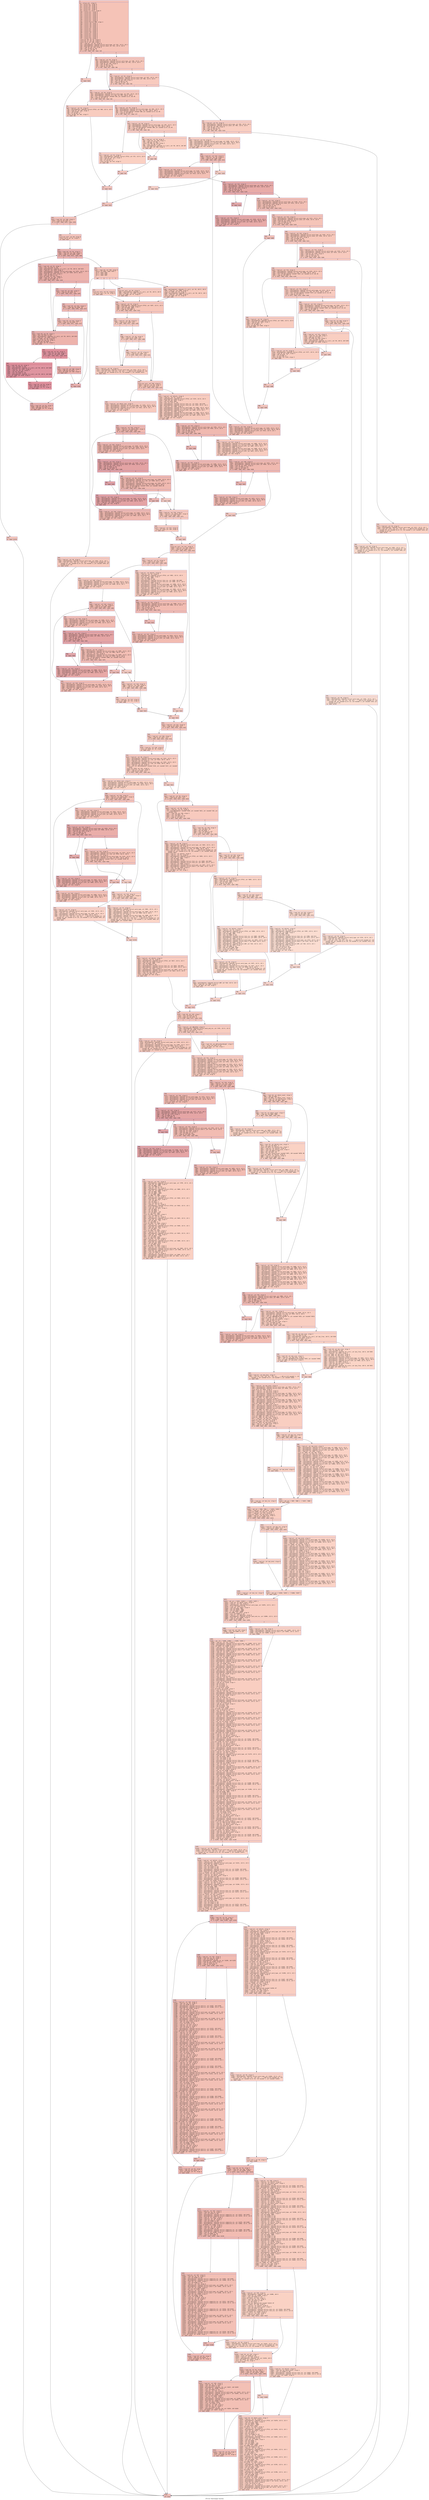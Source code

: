 digraph "CFG for 'FontChange' function" {
	label="CFG for 'FontChange' function";

	Node0x600000506fd0 [shape=record,color="#3d50c3ff", style=filled, fillcolor="#e8765c70" fontname="Courier",label="{2:\l|  %3 = alloca ptr, align 8\l  %4 = alloca ptr, align 8\l  %5 = alloca i32, align 4\l  %6 = alloca ptr, align 8\l  %7 = alloca ptr, align 8\l  %8 = alloca ptr, align 8\l  %9 = alloca [3 x ptr], align 8\l  %10 = alloca ptr, align 8\l  %11 = alloca ptr, align 8\l  %12 = alloca ptr, align 8\l  %13 = alloca ptr, align 8\l  %14 = alloca ptr, align 8\l  %15 = alloca ptr, align 8\l  %16 = alloca ptr, align 8\l  %17 = alloca ptr, align 8\l  %18 = alloca %struct.GAP, align 4\l  %19 = alloca i16, align 2\l  %20 = alloca i32, align 4\l  %21 = alloca i32, align 4\l  %22 = alloca i32, align 4\l  %23 = alloca ptr, align 8\l  %24 = alloca ptr, align 8\l  %25 = alloca ptr, align 8\l  %26 = alloca i32, align 4\l  %27 = alloca ptr, align 8\l  %28 = alloca ptr, align 8\l  %29 = alloca ptr, align 8\l  %30 = alloca ptr, align 8\l  %31 = alloca i32, align 4\l  store ptr %0, ptr %3, align 8\l  store ptr %1, ptr %4, align 8\l  store i32 0, ptr %20, align 4\l  %32 = load ptr, ptr %4, align 8\l  %33 = getelementptr inbounds %struct.word_type, ptr %32, i32 0, i32 1\l  %34 = getelementptr inbounds %struct.anon, ptr %33, i32 0, i32 0\l  %35 = load i8, ptr %34, align 8\l  %36 = zext i8 %35 to i32\l  %37 = icmp eq i32 %36, 5\l  br i1 %37, label %38, label %39\l|{<s0>T|<s1>F}}"];
	Node0x600000506fd0:s0 -> Node0x600000507020[tooltip="2 -> 38\nProbability 50.00%" ];
	Node0x600000506fd0:s1 -> Node0x600000507070[tooltip="2 -> 39\nProbability 50.00%" ];
	Node0x600000507020 [shape=record,color="#3d50c3ff", style=filled, fillcolor="#ec7f6370" fontname="Courier",label="{38:\l|  br label %222\l}"];
	Node0x600000507020 -> Node0x600000507d40[tooltip="38 -> 222\nProbability 100.00%" ];
	Node0x600000507070 [shape=record,color="#3d50c3ff", style=filled, fillcolor="#ec7f6370" fontname="Courier",label="{39:\l|  %40 = load ptr, ptr %4, align 8\l  %41 = getelementptr inbounds %struct.word_type, ptr %40, i32 0, i32 1\l  %42 = getelementptr inbounds %struct.anon, ptr %41, i32 0, i32 0\l  %43 = load i8, ptr %42, align 8\l  %44 = zext i8 %43 to i32\l  %45 = icmp eq i32 %44, 11\l  br i1 %45, label %53, label %46\l|{<s0>T|<s1>F}}"];
	Node0x600000507070:s0 -> Node0x600000507110[tooltip="39 -> 53\nProbability 50.00%" ];
	Node0x600000507070:s1 -> Node0x6000005070c0[tooltip="39 -> 46\nProbability 50.00%" ];
	Node0x6000005070c0 [shape=record,color="#3d50c3ff", style=filled, fillcolor="#ef886b70" fontname="Courier",label="{46:\l|  %47 = load ptr, ptr %4, align 8\l  %48 = getelementptr inbounds %struct.word_type, ptr %47, i32 0, i32 1\l  %49 = getelementptr inbounds %struct.anon, ptr %48, i32 0, i32 0\l  %50 = load i8, ptr %49, align 8\l  %51 = zext i8 %50 to i32\l  %52 = icmp eq i32 %51, 12\l  br i1 %52, label %53, label %92\l|{<s0>T|<s1>F}}"];
	Node0x6000005070c0:s0 -> Node0x600000507110[tooltip="46 -> 53\nProbability 50.00%" ];
	Node0x6000005070c0:s1 -> Node0x6000005073e0[tooltip="46 -> 92\nProbability 50.00%" ];
	Node0x600000507110 [shape=record,color="#3d50c3ff", style=filled, fillcolor="#ed836670" fontname="Courier",label="{53:\l|  %54 = load ptr, ptr %4, align 8\l  %55 = getelementptr inbounds %struct.word_type, ptr %54, i32 0, i32 4\l  %56 = getelementptr inbounds [4 x i8], ptr %55, i64 0, i64 0\l  %57 = call i32 @strcmp(ptr noundef %56, ptr noundef @.str.10) #5\l  %58 = icmp eq i32 %57, 0\l  br i1 %58, label %59, label %65\l|{<s0>T|<s1>F}}"];
	Node0x600000507110:s0 -> Node0x600000507160[tooltip="53 -> 59\nProbability 37.50%" ];
	Node0x600000507110:s1 -> Node0x6000005071b0[tooltip="53 -> 65\nProbability 62.50%" ];
	Node0x600000507160 [shape=record,color="#3d50c3ff", style=filled, fillcolor="#f08b6e70" fontname="Courier",label="{59:\l|  %60 = load ptr, ptr %3, align 8\l  %61 = getelementptr inbounds %struct.STYLE, ptr %60, i32 0, i32 0\l  %62 = load i8, ptr %61, align 4\l  %63 = and i8 %62, -9\l  %64 = or i8 %63, 8\l  store i8 %64, ptr %61, align 4\l  br label %91\l}"];
	Node0x600000507160 -> Node0x600000507390[tooltip="59 -> 91\nProbability 100.00%" ];
	Node0x6000005071b0 [shape=record,color="#3d50c3ff", style=filled, fillcolor="#ef886b70" fontname="Courier",label="{65:\l|  %66 = load ptr, ptr %4, align 8\l  %67 = getelementptr inbounds %struct.word_type, ptr %66, i32 0, i32 4\l  %68 = getelementptr inbounds [4 x i8], ptr %67, i64 0, i64 0\l  %69 = call i32 @strcmp(ptr noundef %68, ptr noundef @.str.11) #5\l  %70 = icmp eq i32 %69, 0\l  br i1 %70, label %71, label %77\l|{<s0>T|<s1>F}}"];
	Node0x6000005071b0:s0 -> Node0x600000507200[tooltip="65 -> 71\nProbability 37.50%" ];
	Node0x6000005071b0:s1 -> Node0x600000507250[tooltip="65 -> 77\nProbability 62.50%" ];
	Node0x600000507200 [shape=record,color="#3d50c3ff", style=filled, fillcolor="#f3947570" fontname="Courier",label="{71:\l|  %72 = load ptr, ptr %3, align 8\l  %73 = getelementptr inbounds %struct.STYLE, ptr %72, i32 0, i32 0\l  %74 = load i8, ptr %73, align 4\l  %75 = and i8 %74, -9\l  %76 = or i8 %75, 0\l  store i8 %76, ptr %73, align 4\l  br label %90\l}"];
	Node0x600000507200 -> Node0x600000507340[tooltip="71 -> 90\nProbability 100.00%" ];
	Node0x600000507250 [shape=record,color="#3d50c3ff", style=filled, fillcolor="#f08b6e70" fontname="Courier",label="{77:\l|  %78 = load ptr, ptr %4, align 8\l  %79 = getelementptr inbounds %struct.word_type, ptr %78, i32 0, i32 4\l  %80 = getelementptr inbounds [4 x i8], ptr %79, i64 0, i64 0\l  %81 = call i32 @strcmp(ptr noundef %80, ptr noundef @.str.12) #5\l  %82 = icmp eq i32 %81, 0\l  br i1 %82, label %89, label %83\l|{<s0>T|<s1>F}}"];
	Node0x600000507250:s0 -> Node0x6000005072f0[tooltip="77 -> 89\nProbability 37.50%" ];
	Node0x600000507250:s1 -> Node0x6000005072a0[tooltip="77 -> 83\nProbability 62.50%" ];
	Node0x6000005072a0 [shape=record,color="#3d50c3ff", style=filled, fillcolor="#f3947570" fontname="Courier",label="{83:\l|  %84 = load ptr, ptr %4, align 8\l  %85 = load i32, ptr %20, align 4\l  %86 = add nsw i32 %85, 1\l  store i32 %86, ptr %20, align 4\l  %87 = sext i32 %85 to i64\l  %88 = getelementptr inbounds [3 x ptr], ptr %9, i64 0, i64 %87\l  store ptr %84, ptr %88, align 8\l  br label %89\l}"];
	Node0x6000005072a0 -> Node0x6000005072f0[tooltip="83 -> 89\nProbability 100.00%" ];
	Node0x6000005072f0 [shape=record,color="#3d50c3ff", style=filled, fillcolor="#f08b6e70" fontname="Courier",label="{89:\l|  br label %90\l}"];
	Node0x6000005072f0 -> Node0x600000507340[tooltip="89 -> 90\nProbability 100.00%" ];
	Node0x600000507340 [shape=record,color="#3d50c3ff", style=filled, fillcolor="#ef886b70" fontname="Courier",label="{90:\l|  br label %91\l}"];
	Node0x600000507340 -> Node0x600000507390[tooltip="90 -> 91\nProbability 100.00%" ];
	Node0x600000507390 [shape=record,color="#3d50c3ff", style=filled, fillcolor="#ed836670" fontname="Courier",label="{91:\l|  br label %221\l}"];
	Node0x600000507390 -> Node0x600000507cf0[tooltip="91 -> 221\nProbability 100.00%" ];
	Node0x6000005073e0 [shape=record,color="#3d50c3ff", style=filled, fillcolor="#f2907270" fontname="Courier",label="{92:\l|  %93 = load ptr, ptr %4, align 8\l  %94 = getelementptr inbounds %struct.word_type, ptr %93, i32 0, i32 1\l  %95 = getelementptr inbounds %struct.anon, ptr %94, i32 0, i32 0\l  %96 = load i8, ptr %95, align 8\l  %97 = zext i8 %96 to i32\l  %98 = icmp eq i32 %97, 17\l  br i1 %98, label %99, label %216\l|{<s0>T|<s1>F}}"];
	Node0x6000005073e0:s0 -> Node0x600000507430[tooltip="92 -> 99\nProbability 50.00%" ];
	Node0x6000005073e0:s1 -> Node0x600000507c50[tooltip="92 -> 216\nProbability 50.00%" ];
	Node0x600000507430 [shape=record,color="#3d50c3ff", style=filled, fillcolor="#f4987a70" fontname="Courier",label="{99:\l|  %100 = load ptr, ptr %4, align 8\l  %101 = getelementptr inbounds %struct.word_type, ptr %100, i32 0, i32 0\l  %102 = getelementptr inbounds [2 x %struct.LIST], ptr %101, i64 0, i64 0\l  %103 = getelementptr inbounds %struct.LIST, ptr %102, i32 0, i32 1\l  %104 = load ptr, ptr %103, align 8\l  store ptr %104, ptr %14, align 8\l  br label %105\l}"];
	Node0x600000507430 -> Node0x600000507480[tooltip="99 -> 105\nProbability 100.00%" ];
	Node0x600000507480 [shape=record,color="#3d50c3ff", style=filled, fillcolor="#e5705870" fontname="Courier",label="{105:\l|  %106 = load ptr, ptr %14, align 8\l  %107 = load ptr, ptr %4, align 8\l  %108 = icmp ne ptr %106, %107\l  br i1 %108, label %109, label %215\l|{<s0>T|<s1>F}}"];
	Node0x600000507480:s0 -> Node0x6000005074d0[tooltip="105 -> 109\nProbability 96.88%" ];
	Node0x600000507480:s1 -> Node0x600000507c00[tooltip="105 -> 215\nProbability 3.12%" ];
	Node0x6000005074d0 [shape=record,color="#3d50c3ff", style=filled, fillcolor="#e5705870" fontname="Courier",label="{109:\l|  %110 = load ptr, ptr %14, align 8\l  %111 = getelementptr inbounds %struct.word_type, ptr %110, i32 0, i32 0\l  %112 = getelementptr inbounds [2 x %struct.LIST], ptr %111, i64 0, i64 1\l  %113 = getelementptr inbounds %struct.LIST, ptr %112, i32 0, i32 0\l  %114 = load ptr, ptr %113, align 8\l  store ptr %114, ptr %13, align 8\l  br label %115\l}"];
	Node0x6000005074d0 -> Node0x600000507520[tooltip="109 -> 115\nProbability 100.00%" ];
	Node0x600000507520 [shape=record,color="#3d50c3ff", style=filled, fillcolor="#cc403a70" fontname="Courier",label="{115:\l|  %116 = load ptr, ptr %13, align 8\l  %117 = getelementptr inbounds %struct.word_type, ptr %116, i32 0, i32 1\l  %118 = getelementptr inbounds %struct.anon, ptr %117, i32 0, i32 0\l  %119 = load i8, ptr %118, align 8\l  %120 = zext i8 %119 to i32\l  %121 = icmp eq i32 %120, 0\l  br i1 %121, label %122, label %129\l|{<s0>T|<s1>F}}"];
	Node0x600000507520:s0 -> Node0x600000507570[tooltip="115 -> 122\nProbability 96.88%" ];
	Node0x600000507520:s1 -> Node0x600000507610[tooltip="115 -> 129\nProbability 3.12%" ];
	Node0x600000507570 [shape=record,color="#3d50c3ff", style=filled, fillcolor="#cc403a70" fontname="Courier",label="{122:\l|  br label %123\l}"];
	Node0x600000507570 -> Node0x6000005075c0[tooltip="122 -> 123\nProbability 100.00%" ];
	Node0x6000005075c0 [shape=record,color="#3d50c3ff", style=filled, fillcolor="#cc403a70" fontname="Courier",label="{123:\l|  %124 = load ptr, ptr %13, align 8\l  %125 = getelementptr inbounds %struct.word_type, ptr %124, i32 0, i32 0\l  %126 = getelementptr inbounds [2 x %struct.LIST], ptr %125, i64 0, i64 1\l  %127 = getelementptr inbounds %struct.LIST, ptr %126, i32 0, i32 0\l  %128 = load ptr, ptr %127, align 8\l  store ptr %128, ptr %13, align 8\l  br label %115\l}"];
	Node0x6000005075c0 -> Node0x600000507520[tooltip="123 -> 115\nProbability 100.00%" ];
	Node0x600000507610 [shape=record,color="#3d50c3ff", style=filled, fillcolor="#e5705870" fontname="Courier",label="{129:\l|  %130 = load ptr, ptr %13, align 8\l  %131 = getelementptr inbounds %struct.word_type, ptr %130, i32 0, i32 1\l  %132 = getelementptr inbounds %struct.anon, ptr %131, i32 0, i32 0\l  %133 = load i8, ptr %132, align 8\l  %134 = zext i8 %133 to i32\l  %135 = icmp eq i32 %134, 1\l  br i1 %135, label %143, label %136\l|{<s0>T|<s1>F}}"];
	Node0x600000507610:s0 -> Node0x6000005076b0[tooltip="129 -> 143\nProbability 50.00%" ];
	Node0x600000507610:s1 -> Node0x600000507660[tooltip="129 -> 136\nProbability 50.00%" ];
	Node0x600000507660 [shape=record,color="#3d50c3ff", style=filled, fillcolor="#e97a5f70" fontname="Courier",label="{136:\l|  %137 = load ptr, ptr %13, align 8\l  %138 = getelementptr inbounds %struct.word_type, ptr %137, i32 0, i32 1\l  %139 = getelementptr inbounds %struct.anon, ptr %138, i32 0, i32 0\l  %140 = load i8, ptr %139, align 8\l  %141 = zext i8 %140 to i32\l  %142 = icmp eq i32 %141, 5\l  br i1 %142, label %143, label %144\l|{<s0>T|<s1>F}}"];
	Node0x600000507660:s0 -> Node0x6000005076b0[tooltip="136 -> 143\nProbability 50.00%" ];
	Node0x600000507660:s1 -> Node0x600000507700[tooltip="136 -> 144\nProbability 50.00%" ];
	Node0x6000005076b0 [shape=record,color="#3d50c3ff", style=filled, fillcolor="#e8765c70" fontname="Courier",label="{143:\l|  br label %209\l}"];
	Node0x6000005076b0 -> Node0x600000507bb0[tooltip="143 -> 209\nProbability 100.00%" ];
	Node0x600000507700 [shape=record,color="#3d50c3ff", style=filled, fillcolor="#ed836670" fontname="Courier",label="{144:\l|  %145 = load ptr, ptr %13, align 8\l  %146 = getelementptr inbounds %struct.word_type, ptr %145, i32 0, i32 1\l  %147 = getelementptr inbounds %struct.anon, ptr %146, i32 0, i32 0\l  %148 = load i8, ptr %147, align 8\l  %149 = zext i8 %148 to i32\l  %150 = icmp eq i32 %149, 11\l  br i1 %150, label %158, label %151\l|{<s0>T|<s1>F}}"];
	Node0x600000507700:s0 -> Node0x6000005077a0[tooltip="144 -> 158\nProbability 50.00%" ];
	Node0x600000507700:s1 -> Node0x600000507750[tooltip="144 -> 151\nProbability 50.00%" ];
	Node0x600000507750 [shape=record,color="#3d50c3ff", style=filled, fillcolor="#ef886b70" fontname="Courier",label="{151:\l|  %152 = load ptr, ptr %13, align 8\l  %153 = getelementptr inbounds %struct.word_type, ptr %152, i32 0, i32 1\l  %154 = getelementptr inbounds %struct.anon, ptr %153, i32 0, i32 0\l  %155 = load i8, ptr %154, align 8\l  %156 = zext i8 %155 to i32\l  %157 = icmp eq i32 %156, 12\l  br i1 %157, label %158, label %204\l|{<s0>T|<s1>F}}"];
	Node0x600000507750:s0 -> Node0x6000005077a0[tooltip="151 -> 158\nProbability 96.88%" ];
	Node0x600000507750:s1 -> Node0x600000507b10[tooltip="151 -> 204\nProbability 3.12%" ];
	Node0x6000005077a0 [shape=record,color="#3d50c3ff", style=filled, fillcolor="#ed836670" fontname="Courier",label="{158:\l|  %159 = load ptr, ptr %13, align 8\l  %160 = getelementptr inbounds %struct.word_type, ptr %159, i32 0, i32 4\l  %161 = getelementptr inbounds [4 x i8], ptr %160, i64 0, i64 0\l  %162 = call i32 @strcmp(ptr noundef %161, ptr noundef @.str.10) #5\l  %163 = icmp eq i32 %162, 0\l  br i1 %163, label %164, label %170\l|{<s0>T|<s1>F}}"];
	Node0x6000005077a0:s0 -> Node0x6000005077f0[tooltip="158 -> 164\nProbability 37.50%" ];
	Node0x6000005077a0:s1 -> Node0x600000507840[tooltip="158 -> 170\nProbability 62.50%" ];
	Node0x6000005077f0 [shape=record,color="#3d50c3ff", style=filled, fillcolor="#f08b6e70" fontname="Courier",label="{164:\l|  %165 = load ptr, ptr %3, align 8\l  %166 = getelementptr inbounds %struct.STYLE, ptr %165, i32 0, i32 0\l  %167 = load i8, ptr %166, align 4\l  %168 = and i8 %167, -9\l  %169 = or i8 %168, 8\l  store i8 %169, ptr %166, align 4\l  br label %203\l}"];
	Node0x6000005077f0 -> Node0x600000507ac0[tooltip="164 -> 203\nProbability 100.00%" ];
	Node0x600000507840 [shape=record,color="#3d50c3ff", style=filled, fillcolor="#ef886b70" fontname="Courier",label="{170:\l|  %171 = load ptr, ptr %13, align 8\l  %172 = getelementptr inbounds %struct.word_type, ptr %171, i32 0, i32 4\l  %173 = getelementptr inbounds [4 x i8], ptr %172, i64 0, i64 0\l  %174 = call i32 @strcmp(ptr noundef %173, ptr noundef @.str.11) #5\l  %175 = icmp eq i32 %174, 0\l  br i1 %175, label %176, label %182\l|{<s0>T|<s1>F}}"];
	Node0x600000507840:s0 -> Node0x600000507890[tooltip="170 -> 176\nProbability 37.50%" ];
	Node0x600000507840:s1 -> Node0x6000005078e0[tooltip="170 -> 182\nProbability 62.50%" ];
	Node0x600000507890 [shape=record,color="#3d50c3ff", style=filled, fillcolor="#f2907270" fontname="Courier",label="{176:\l|  %177 = load ptr, ptr %3, align 8\l  %178 = getelementptr inbounds %struct.STYLE, ptr %177, i32 0, i32 0\l  %179 = load i8, ptr %178, align 4\l  %180 = and i8 %179, -9\l  %181 = or i8 %180, 0\l  store i8 %181, ptr %178, align 4\l  br label %202\l}"];
	Node0x600000507890 -> Node0x600000507a70[tooltip="176 -> 202\nProbability 100.00%" ];
	Node0x6000005078e0 [shape=record,color="#3d50c3ff", style=filled, fillcolor="#f08b6e70" fontname="Courier",label="{182:\l|  %183 = load ptr, ptr %13, align 8\l  %184 = getelementptr inbounds %struct.word_type, ptr %183, i32 0, i32 4\l  %185 = getelementptr inbounds [4 x i8], ptr %184, i64 0, i64 0\l  %186 = call i32 @strcmp(ptr noundef %185, ptr noundef @.str.12) #5\l  %187 = icmp eq i32 %186, 0\l  br i1 %187, label %201, label %188\l|{<s0>T|<s1>F}}"];
	Node0x6000005078e0:s0 -> Node0x600000507a20[tooltip="182 -> 201\nProbability 37.50%" ];
	Node0x6000005078e0:s1 -> Node0x600000507930[tooltip="182 -> 188\nProbability 62.50%" ];
	Node0x600000507930 [shape=record,color="#3d50c3ff", style=filled, fillcolor="#f2907270" fontname="Courier",label="{188:\l|  %189 = load i32, ptr %20, align 4\l  %190 = icmp sge i32 %189, 3\l  br i1 %190, label %191, label %195\l|{<s0>T|<s1>F}}"];
	Node0x600000507930:s0 -> Node0x600000507980[tooltip="188 -> 191\nProbability 3.12%" ];
	Node0x600000507930:s1 -> Node0x6000005079d0[tooltip="188 -> 195\nProbability 96.88%" ];
	Node0x600000507980 [shape=record,color="#3d50c3ff", style=filled, fillcolor="#f7b59970" fontname="Courier",label="{191:\l|  %192 = load ptr, ptr %4, align 8\l  %193 = getelementptr inbounds %struct.word_type, ptr %192, i32 0, i32 1\l  %194 = call ptr (i32, i32, ptr, i32, ptr, ...) @Error(i32 noundef 37, i32\l... noundef 40, ptr noundef @.str.13, i32 noundef 2, ptr noundef %193, ptr\l... noundef @.str.14)\l  br label %1719\l}"];
	Node0x600000507980 -> Node0x600000503520[tooltip="191 -> 1719\nProbability 100.00%" ];
	Node0x6000005079d0 [shape=record,color="#3d50c3ff", style=filled, fillcolor="#f2907270" fontname="Courier",label="{195:\l|  %196 = load ptr, ptr %13, align 8\l  %197 = load i32, ptr %20, align 4\l  %198 = add nsw i32 %197, 1\l  store i32 %198, ptr %20, align 4\l  %199 = sext i32 %197 to i64\l  %200 = getelementptr inbounds [3 x ptr], ptr %9, i64 0, i64 %199\l  store ptr %196, ptr %200, align 8\l  br label %201\l}"];
	Node0x6000005079d0 -> Node0x600000507a20[tooltip="195 -> 201\nProbability 100.00%" ];
	Node0x600000507a20 [shape=record,color="#3d50c3ff", style=filled, fillcolor="#f08b6e70" fontname="Courier",label="{201:\l|  br label %202\l}"];
	Node0x600000507a20 -> Node0x600000507a70[tooltip="201 -> 202\nProbability 100.00%" ];
	Node0x600000507a70 [shape=record,color="#3d50c3ff", style=filled, fillcolor="#ef886b70" fontname="Courier",label="{202:\l|  br label %203\l}"];
	Node0x600000507a70 -> Node0x600000507ac0[tooltip="202 -> 203\nProbability 100.00%" ];
	Node0x600000507ac0 [shape=record,color="#3d50c3ff", style=filled, fillcolor="#ed836670" fontname="Courier",label="{203:\l|  br label %208\l}"];
	Node0x600000507ac0 -> Node0x600000507b60[tooltip="203 -> 208\nProbability 100.00%" ];
	Node0x600000507b10 [shape=record,color="#3d50c3ff", style=filled, fillcolor="#f7af9170" fontname="Courier",label="{204:\l|  %205 = load ptr, ptr %4, align 8\l  %206 = getelementptr inbounds %struct.word_type, ptr %205, i32 0, i32 1\l  %207 = call ptr (i32, i32, ptr, i32, ptr, ...) @Error(i32 noundef 37, i32\l... noundef 41, ptr noundef @.str.13, i32 noundef 2, ptr noundef %206, ptr\l... noundef @.str.14)\l  br label %1719\l}"];
	Node0x600000507b10 -> Node0x600000503520[tooltip="204 -> 1719\nProbability 100.00%" ];
	Node0x600000507b60 [shape=record,color="#3d50c3ff", style=filled, fillcolor="#ed836670" fontname="Courier",label="{208:\l|  br label %209\l}"];
	Node0x600000507b60 -> Node0x600000507bb0[tooltip="208 -> 209\nProbability 100.00%" ];
	Node0x600000507bb0 [shape=record,color="#3d50c3ff", style=filled, fillcolor="#e5705870" fontname="Courier",label="{209:\l|  %210 = load ptr, ptr %14, align 8\l  %211 = getelementptr inbounds %struct.word_type, ptr %210, i32 0, i32 0\l  %212 = getelementptr inbounds [2 x %struct.LIST], ptr %211, i64 0, i64 0\l  %213 = getelementptr inbounds %struct.LIST, ptr %212, i32 0, i32 1\l  %214 = load ptr, ptr %213, align 8\l  store ptr %214, ptr %14, align 8\l  br label %105\l}"];
	Node0x600000507bb0 -> Node0x600000507480[tooltip="209 -> 105\nProbability 100.00%" ];
	Node0x600000507c00 [shape=record,color="#3d50c3ff", style=filled, fillcolor="#f4987a70" fontname="Courier",label="{215:\l|  br label %220\l}"];
	Node0x600000507c00 -> Node0x600000507ca0[tooltip="215 -> 220\nProbability 100.00%" ];
	Node0x600000507c50 [shape=record,color="#3d50c3ff", style=filled, fillcolor="#f4987a70" fontname="Courier",label="{216:\l|  %217 = load ptr, ptr %4, align 8\l  %218 = getelementptr inbounds %struct.word_type, ptr %217, i32 0, i32 1\l  %219 = call ptr (i32, i32, ptr, i32, ptr, ...) @Error(i32 noundef 37, i32\l... noundef 42, ptr noundef @.str.13, i32 noundef 2, ptr noundef %218, ptr\l... noundef @.str.14)\l  br label %1719\l}"];
	Node0x600000507c50 -> Node0x600000503520[tooltip="216 -> 1719\nProbability 100.00%" ];
	Node0x600000507ca0 [shape=record,color="#3d50c3ff", style=filled, fillcolor="#f4987a70" fontname="Courier",label="{220:\l|  br label %221\l}"];
	Node0x600000507ca0 -> Node0x600000507cf0[tooltip="220 -> 221\nProbability 100.00%" ];
	Node0x600000507cf0 [shape=record,color="#3d50c3ff", style=filled, fillcolor="#ed836670" fontname="Courier",label="{221:\l|  br label %222\l}"];
	Node0x600000507cf0 -> Node0x600000507d40[tooltip="221 -> 222\nProbability 100.00%" ];
	Node0x600000507d40 [shape=record,color="#3d50c3ff", style=filled, fillcolor="#e8765c70" fontname="Courier",label="{222:\l|  %223 = load i32, ptr %20, align 4\l  %224 = icmp eq i32 %223, 0\l  br i1 %224, label %225, label %226\l|{<s0>T|<s1>F}}"];
	Node0x600000507d40:s0 -> Node0x600000507d90[tooltip="222 -> 225\nProbability 37.50%" ];
	Node0x600000507d40:s1 -> Node0x600000507de0[tooltip="222 -> 226\nProbability 62.50%" ];
	Node0x600000507d90 [shape=record,color="#3d50c3ff", style=filled, fillcolor="#ed836670" fontname="Courier",label="{225:\l|  br label %1719\l}"];
	Node0x600000507d90 -> Node0x600000503520[tooltip="225 -> 1719\nProbability 100.00%" ];
	Node0x600000507de0 [shape=record,color="#3d50c3ff", style=filled, fillcolor="#ec7f6370" fontname="Courier",label="{226:\l|  store ptr null, ptr %8, align 8\l  store i32 0, ptr %5, align 4\l  br label %227\l}"];
	Node0x600000507de0 -> Node0x600000507e30[tooltip="226 -> 227\nProbability 100.00%" ];
	Node0x600000507e30 [shape=record,color="#3d50c3ff", style=filled, fillcolor="#d6524470" fontname="Courier",label="{227:\l|  %228 = load i32, ptr %5, align 4\l  %229 = load i32, ptr %20, align 4\l  %230 = icmp slt i32 %228, %229\l  br i1 %230, label %231, label %281\l|{<s0>T|<s1>F}}"];
	Node0x600000507e30:s0 -> Node0x600000507e80[tooltip="227 -> 231\nProbability 96.88%" ];
	Node0x600000507e30:s1 -> Node0x600000500230[tooltip="227 -> 281\nProbability 3.12%" ];
	Node0x600000507e80 [shape=record,color="#3d50c3ff", style=filled, fillcolor="#d6524470" fontname="Courier",label="{231:\l|  %232 = load i32, ptr %5, align 4\l  %233 = sext i32 %232 to i64\l  %234 = getelementptr inbounds [3 x ptr], ptr %9, i64 0, i64 %233\l  %235 = load ptr, ptr %234, align 8\l  %236 = getelementptr inbounds %struct.word_type, ptr %235, i32 0, i32 4\l  %237 = getelementptr inbounds [4 x i8], ptr %236, i64 0, i64 0\l  %238 = load i8, ptr %237, align 8\l  %239 = zext i8 %238 to i32\l  store i32 %239, ptr %21, align 4\l  %240 = load i32, ptr %21, align 4\l  %241 = icmp eq i32 %240, 43\l  br i1 %241, label %251, label %242\l|{<s0>T|<s1>F}}"];
	Node0x600000507e80:s0 -> Node0x600000500000[tooltip="231 -> 251\nProbability 50.00%" ];
	Node0x600000507e80:s1 -> Node0x600000507ed0[tooltip="231 -> 242\nProbability 50.00%" ];
	Node0x600000507ed0 [shape=record,color="#3d50c3ff", style=filled, fillcolor="#d8564670" fontname="Courier",label="{242:\l|  %243 = load i32, ptr %21, align 4\l  %244 = icmp eq i32 %243, 45\l  br i1 %244, label %251, label %245\l|{<s0>T|<s1>F}}"];
	Node0x600000507ed0:s0 -> Node0x600000500000[tooltip="242 -> 251\nProbability 50.00%" ];
	Node0x600000507ed0:s1 -> Node0x600000507f20[tooltip="242 -> 245\nProbability 50.00%" ];
	Node0x600000507f20 [shape=record,color="#3d50c3ff", style=filled, fillcolor="#de614d70" fontname="Courier",label="{245:\l|  %246 = load i32, ptr %21, align 4\l  %247 = icmp sge i32 %246, 48\l  br i1 %247, label %248, label %277\l|{<s0>T|<s1>F}}"];
	Node0x600000507f20:s0 -> Node0x600000507f70[tooltip="245 -> 248\nProbability 50.00%" ];
	Node0x600000507f20:s1 -> Node0x600000500190[tooltip="245 -> 277\nProbability 50.00%" ];
	Node0x600000507f70 [shape=record,color="#3d50c3ff", style=filled, fillcolor="#e36c5570" fontname="Courier",label="{248:\l|  %249 = load i32, ptr %21, align 4\l  %250 = icmp sle i32 %249, 57\l  br i1 %250, label %251, label %277\l|{<s0>T|<s1>F}}"];
	Node0x600000507f70:s0 -> Node0x600000500000[tooltip="248 -> 251\nProbability 50.00%" ];
	Node0x600000507f70:s1 -> Node0x600000500190[tooltip="248 -> 277\nProbability 50.00%" ];
	Node0x600000500000 [shape=record,color="#3d50c3ff", style=filled, fillcolor="#d6524470" fontname="Courier",label="{251:\l|  %252 = load i32, ptr %5, align 4\l  %253 = sext i32 %252 to i64\l  %254 = getelementptr inbounds [3 x ptr], ptr %9, i64 0, i64 %253\l  %255 = load ptr, ptr %254, align 8\l  store ptr %255, ptr %8, align 8\l  %256 = load i32, ptr %5, align 4\l  %257 = add nsw i32 %256, 1\l  store i32 %257, ptr %5, align 4\l  br label %258\l}"];
	Node0x600000500000 -> Node0x600000500050[tooltip="251 -> 258\nProbability 100.00%" ];
	Node0x600000500050 [shape=record,color="#b70d28ff", style=filled, fillcolor="#b70d2870" fontname="Courier",label="{258:\l|  %259 = load i32, ptr %5, align 4\l  %260 = load i32, ptr %20, align 4\l  %261 = icmp slt i32 %259, %260\l  br i1 %261, label %262, label %274\l|{<s0>T|<s1>F}}"];
	Node0x600000500050:s0 -> Node0x6000005000a0[tooltip="258 -> 262\nProbability 96.88%" ];
	Node0x600000500050:s1 -> Node0x600000500140[tooltip="258 -> 274\nProbability 3.12%" ];
	Node0x6000005000a0 [shape=record,color="#b70d28ff", style=filled, fillcolor="#b70d2870" fontname="Courier",label="{262:\l|  %263 = load i32, ptr %5, align 4\l  %264 = sext i32 %263 to i64\l  %265 = getelementptr inbounds [3 x ptr], ptr %9, i64 0, i64 %264\l  %266 = load ptr, ptr %265, align 8\l  %267 = load i32, ptr %5, align 4\l  %268 = sub nsw i32 %267, 1\l  %269 = sext i32 %268 to i64\l  %270 = getelementptr inbounds [3 x ptr], ptr %9, i64 0, i64 %269\l  store ptr %266, ptr %270, align 8\l  br label %271\l}"];
	Node0x6000005000a0 -> Node0x6000005000f0[tooltip="262 -> 271\nProbability 100.00%" ];
	Node0x6000005000f0 [shape=record,color="#b70d28ff", style=filled, fillcolor="#b70d2870" fontname="Courier",label="{271:\l|  %272 = load i32, ptr %5, align 4\l  %273 = add nsw i32 %272, 1\l  store i32 %273, ptr %5, align 4\l  br label %258\l}"];
	Node0x6000005000f0 -> Node0x600000500050[tooltip="271 -> 258\nProbability 100.00%" ];
	Node0x600000500140 [shape=record,color="#3d50c3ff", style=filled, fillcolor="#d6524470" fontname="Courier",label="{274:\l|  %275 = load i32, ptr %20, align 4\l  %276 = add nsw i32 %275, -1\l  store i32 %276, ptr %20, align 4\l  br label %277\l}"];
	Node0x600000500140 -> Node0x600000500190[tooltip="274 -> 277\nProbability 100.00%" ];
	Node0x600000500190 [shape=record,color="#3d50c3ff", style=filled, fillcolor="#d6524470" fontname="Courier",label="{277:\l|  br label %278\l}"];
	Node0x600000500190 -> Node0x6000005001e0[tooltip="277 -> 278\nProbability 100.00%" ];
	Node0x6000005001e0 [shape=record,color="#3d50c3ff", style=filled, fillcolor="#d6524470" fontname="Courier",label="{278:\l|  %279 = load i32, ptr %5, align 4\l  %280 = add nsw i32 %279, 1\l  store i32 %280, ptr %5, align 4\l  br label %227\l}"];
	Node0x6000005001e0 -> Node0x600000507e30[tooltip="278 -> 227\nProbability 100.00%" ];
	Node0x600000500230 [shape=record,color="#3d50c3ff", style=filled, fillcolor="#ec7f6370" fontname="Courier",label="{281:\l|  %282 = load i32, ptr %20, align 4\l  switch i32 %282, label %292 [\l    i32 0, label %283\l    i32 1, label %284\l    i32 2, label %287\l  ]\l|{<s0>def|<s1>0|<s2>1|<s3>2}}"];
	Node0x600000500230:s0 -> Node0x600000500370[tooltip="281 -> 292\nProbability 25.00%" ];
	Node0x600000500230:s1 -> Node0x600000500280[tooltip="281 -> 283\nProbability 25.00%" ];
	Node0x600000500230:s2 -> Node0x6000005002d0[tooltip="281 -> 284\nProbability 25.00%" ];
	Node0x600000500230:s3 -> Node0x600000500320[tooltip="281 -> 287\nProbability 25.00%" ];
	Node0x600000500280 [shape=record,color="#3d50c3ff", style=filled, fillcolor="#f08b6e70" fontname="Courier",label="{283:\l|  store ptr null, ptr %7, align 8\l  store ptr null, ptr %6, align 8\l  br label %296\l}"];
	Node0x600000500280 -> Node0x6000005003c0[tooltip="283 -> 296\nProbability 100.00%" ];
	Node0x6000005002d0 [shape=record,color="#3d50c3ff", style=filled, fillcolor="#f08b6e70" fontname="Courier",label="{284:\l|  store ptr null, ptr %6, align 8\l  %285 = getelementptr inbounds [3 x ptr], ptr %9, i64 0, i64 0\l  %286 = load ptr, ptr %285, align 8\l  store ptr %286, ptr %7, align 8\l  br label %296\l}"];
	Node0x6000005002d0 -> Node0x6000005003c0[tooltip="284 -> 296\nProbability 100.00%" ];
	Node0x600000500320 [shape=record,color="#3d50c3ff", style=filled, fillcolor="#f08b6e70" fontname="Courier",label="{287:\l|  %288 = getelementptr inbounds [3 x ptr], ptr %9, i64 0, i64 0\l  %289 = load ptr, ptr %288, align 8\l  store ptr %289, ptr %6, align 8\l  %290 = getelementptr inbounds [3 x ptr], ptr %9, i64 0, i64 1\l  %291 = load ptr, ptr %290, align 8\l  store ptr %291, ptr %7, align 8\l  br label %296\l}"];
	Node0x600000500320 -> Node0x6000005003c0[tooltip="287 -> 296\nProbability 100.00%" ];
	Node0x600000500370 [shape=record,color="#3d50c3ff", style=filled, fillcolor="#f08b6e70" fontname="Courier",label="{292:\l|  %293 = load ptr, ptr %4, align 8\l  %294 = getelementptr inbounds %struct.word_type, ptr %293, i32 0, i32 1\l  %295 = call ptr (i32, i32, ptr, i32, ptr, ...) @Error(i32 noundef 37, i32\l... noundef 43, ptr noundef @.str.13, i32 noundef 2, ptr noundef %294, ptr\l... noundef @.str.14)\l  br label %1719\l}"];
	Node0x600000500370 -> Node0x600000503520[tooltip="292 -> 1719\nProbability 100.00%" ];
	Node0x6000005003c0 [shape=record,color="#3d50c3ff", style=filled, fillcolor="#ec7f6370" fontname="Courier",label="{296:\l|  %297 = load ptr, ptr %3, align 8\l  %298 = getelementptr inbounds %struct.STYLE, ptr %297, i32 0, i32 4\l  %299 = load i32, ptr %298, align 4\l  %300 = and i32 %299, 4095\l  %301 = icmp eq i32 %300, 0\l  br i1 %301, label %302, label %315\l|{<s0>T|<s1>F}}"];
	Node0x6000005003c0:s0 -> Node0x600000500410[tooltip="296 -> 302\nProbability 37.50%" ];
	Node0x6000005003c0:s1 -> Node0x600000500550[tooltip="296 -> 315\nProbability 62.50%" ];
	Node0x600000500410 [shape=record,color="#3d50c3ff", style=filled, fillcolor="#f08b6e70" fontname="Courier",label="{302:\l|  %303 = load ptr, ptr %8, align 8\l  %304 = icmp eq ptr %303, null\l  br i1 %304, label %311, label %305\l|{<s0>T|<s1>F}}"];
	Node0x600000500410:s0 -> Node0x600000500500[tooltip="302 -> 311\nProbability 37.50%" ];
	Node0x600000500410:s1 -> Node0x600000500460[tooltip="302 -> 305\nProbability 62.50%" ];
	Node0x600000500460 [shape=record,color="#3d50c3ff", style=filled, fillcolor="#f2907270" fontname="Courier",label="{305:\l|  %306 = load ptr, ptr %6, align 8\l  %307 = icmp eq ptr %306, null\l  br i1 %307, label %311, label %308\l|{<s0>T|<s1>F}}"];
	Node0x600000500460:s0 -> Node0x600000500500[tooltip="305 -> 311\nProbability 37.50%" ];
	Node0x600000500460:s1 -> Node0x6000005004b0[tooltip="305 -> 308\nProbability 62.50%" ];
	Node0x6000005004b0 [shape=record,color="#3d50c3ff", style=filled, fillcolor="#f4987a70" fontname="Courier",label="{308:\l|  %309 = load ptr, ptr %7, align 8\l  %310 = icmp eq ptr %309, null\l  br i1 %310, label %311, label %315\l|{<s0>T|<s1>F}}"];
	Node0x6000005004b0:s0 -> Node0x600000500500[tooltip="308 -> 311\nProbability 37.50%" ];
	Node0x6000005004b0:s1 -> Node0x600000500550[tooltip="308 -> 315\nProbability 62.50%" ];
	Node0x600000500500 [shape=record,color="#3d50c3ff", style=filled, fillcolor="#f2907270" fontname="Courier",label="{311:\l|  %312 = load ptr, ptr %4, align 8\l  %313 = getelementptr inbounds %struct.word_type, ptr %312, i32 0, i32 1\l  %314 = call ptr (i32, i32, ptr, i32, ptr, ...) @Error(i32 noundef 37, i32\l... noundef 44, ptr noundef @.str.15, i32 noundef 1, ptr noundef %313)\l  br label %315\l}"];
	Node0x600000500500 -> Node0x600000500550[tooltip="311 -> 315\nProbability 100.00%" ];
	Node0x600000500550 [shape=record,color="#3d50c3ff", style=filled, fillcolor="#ec7f6370" fontname="Courier",label="{315:\l|  store ptr null, ptr %10, align 8\l  %316 = load ptr, ptr %6, align 8\l  %317 = icmp ne ptr %316, null\l  br i1 %317, label %318, label %372\l|{<s0>T|<s1>F}}"];
	Node0x600000500550:s0 -> Node0x6000005005a0[tooltip="315 -> 318\nProbability 62.50%" ];
	Node0x600000500550:s1 -> Node0x6000005009b0[tooltip="315 -> 372\nProbability 37.50%" ];
	Node0x6000005005a0 [shape=record,color="#3d50c3ff", style=filled, fillcolor="#ef886b70" fontname="Courier",label="{318:\l|  %319 = load ptr, ptr @font_root, align 8\l  %320 = getelementptr inbounds %struct.word_type, ptr %319, i32 0, i32 0\l  %321 = getelementptr inbounds [2 x %struct.LIST], ptr %320, i64 0, i64 0\l  %322 = getelementptr inbounds %struct.LIST, ptr %321, i32 0, i32 1\l  %323 = load ptr, ptr %322, align 8\l  store ptr %323, ptr %14, align 8\l  br label %324\l}"];
	Node0x6000005005a0 -> Node0x6000005005f0[tooltip="318 -> 324\nProbability 100.00%" ];
	Node0x6000005005f0 [shape=record,color="#3d50c3ff", style=filled, fillcolor="#de614d70" fontname="Courier",label="{324:\l|  %325 = load ptr, ptr %14, align 8\l  %326 = load ptr, ptr @font_root, align 8\l  %327 = icmp ne ptr %325, %326\l  br i1 %327, label %328, label %365\l|{<s0>T|<s1>F}}"];
	Node0x6000005005f0:s0 -> Node0x600000500640[tooltip="324 -> 328\nProbability 96.88%" ];
	Node0x6000005005f0:s1 -> Node0x6000005008c0[tooltip="324 -> 365\nProbability 3.12%" ];
	Node0x600000500640 [shape=record,color="#3d50c3ff", style=filled, fillcolor="#de614d70" fontname="Courier",label="{328:\l|  %329 = load ptr, ptr %14, align 8\l  %330 = getelementptr inbounds %struct.word_type, ptr %329, i32 0, i32 0\l  %331 = getelementptr inbounds [2 x %struct.LIST], ptr %330, i64 0, i64 1\l  %332 = getelementptr inbounds %struct.LIST, ptr %331, i32 0, i32 0\l  %333 = load ptr, ptr %332, align 8\l  store ptr %333, ptr %13, align 8\l  br label %334\l}"];
	Node0x600000500640 -> Node0x600000500690[tooltip="328 -> 334\nProbability 100.00%" ];
	Node0x600000500690 [shape=record,color="#3d50c3ff", style=filled, fillcolor="#c32e3170" fontname="Courier",label="{334:\l|  %335 = load ptr, ptr %13, align 8\l  %336 = getelementptr inbounds %struct.word_type, ptr %335, i32 0, i32 1\l  %337 = getelementptr inbounds %struct.anon, ptr %336, i32 0, i32 0\l  %338 = load i8, ptr %337, align 8\l  %339 = zext i8 %338 to i32\l  %340 = icmp eq i32 %339, 0\l  br i1 %340, label %341, label %348\l|{<s0>T|<s1>F}}"];
	Node0x600000500690:s0 -> Node0x6000005006e0[tooltip="334 -> 341\nProbability 96.88%" ];
	Node0x600000500690:s1 -> Node0x600000500780[tooltip="334 -> 348\nProbability 3.12%" ];
	Node0x6000005006e0 [shape=record,color="#3d50c3ff", style=filled, fillcolor="#c32e3170" fontname="Courier",label="{341:\l|  br label %342\l}"];
	Node0x6000005006e0 -> Node0x600000500730[tooltip="341 -> 342\nProbability 100.00%" ];
	Node0x600000500730 [shape=record,color="#3d50c3ff", style=filled, fillcolor="#c32e3170" fontname="Courier",label="{342:\l|  %343 = load ptr, ptr %13, align 8\l  %344 = getelementptr inbounds %struct.word_type, ptr %343, i32 0, i32 0\l  %345 = getelementptr inbounds [2 x %struct.LIST], ptr %344, i64 0, i64 1\l  %346 = getelementptr inbounds %struct.LIST, ptr %345, i32 0, i32 0\l  %347 = load ptr, ptr %346, align 8\l  store ptr %347, ptr %13, align 8\l  br label %334\l}"];
	Node0x600000500730 -> Node0x600000500690[tooltip="342 -> 334\nProbability 100.00%" ];
	Node0x600000500780 [shape=record,color="#3d50c3ff", style=filled, fillcolor="#de614d70" fontname="Courier",label="{348:\l|  %349 = load ptr, ptr %6, align 8\l  %350 = getelementptr inbounds %struct.word_type, ptr %349, i32 0, i32 4\l  %351 = getelementptr inbounds [4 x i8], ptr %350, i64 0, i64 0\l  %352 = load ptr, ptr %13, align 8\l  %353 = getelementptr inbounds %struct.word_type, ptr %352, i32 0, i32 4\l  %354 = getelementptr inbounds [4 x i8], ptr %353, i64 0, i64 0\l  %355 = call i32 @strcmp(ptr noundef %351, ptr noundef %354) #5\l  %356 = icmp eq i32 %355, 0\l  br i1 %356, label %357, label %358\l|{<s0>T|<s1>F}}"];
	Node0x600000500780:s0 -> Node0x6000005007d0[tooltip="348 -> 357\nProbability 3.12%" ];
	Node0x600000500780:s1 -> Node0x600000500820[tooltip="348 -> 358\nProbability 96.88%" ];
	Node0x6000005007d0 [shape=record,color="#3d50c3ff", style=filled, fillcolor="#f2907270" fontname="Courier",label="{357:\l|  br label %365\l}"];
	Node0x6000005007d0 -> Node0x6000005008c0[tooltip="357 -> 365\nProbability 100.00%" ];
	Node0x600000500820 [shape=record,color="#3d50c3ff", style=filled, fillcolor="#de614d70" fontname="Courier",label="{358:\l|  br label %359\l}"];
	Node0x600000500820 -> Node0x600000500870[tooltip="358 -> 359\nProbability 100.00%" ];
	Node0x600000500870 [shape=record,color="#3d50c3ff", style=filled, fillcolor="#de614d70" fontname="Courier",label="{359:\l|  %360 = load ptr, ptr %14, align 8\l  %361 = getelementptr inbounds %struct.word_type, ptr %360, i32 0, i32 0\l  %362 = getelementptr inbounds [2 x %struct.LIST], ptr %361, i64 0, i64 0\l  %363 = getelementptr inbounds %struct.LIST, ptr %362, i32 0, i32 1\l  %364 = load ptr, ptr %363, align 8\l  store ptr %364, ptr %14, align 8\l  br label %324\l}"];
	Node0x600000500870 -> Node0x6000005005f0[tooltip="359 -> 324\nProbability 100.00%" ];
	Node0x6000005008c0 [shape=record,color="#3d50c3ff", style=filled, fillcolor="#ef886b70" fontname="Courier",label="{365:\l|  %366 = load ptr, ptr %14, align 8\l  %367 = load ptr, ptr @font_root, align 8\l  %368 = icmp ne ptr %366, %367\l  br i1 %368, label %369, label %371\l|{<s0>T|<s1>F}}"];
	Node0x6000005008c0:s0 -> Node0x600000500910[tooltip="365 -> 369\nProbability 62.50%" ];
	Node0x6000005008c0:s1 -> Node0x600000500960[tooltip="365 -> 371\nProbability 37.50%" ];
	Node0x600000500910 [shape=record,color="#3d50c3ff", style=filled, fillcolor="#f08b6e70" fontname="Courier",label="{369:\l|  %370 = load ptr, ptr %13, align 8\l  store ptr %370, ptr %10, align 8\l  br label %371\l}"];
	Node0x600000500910 -> Node0x600000500960[tooltip="369 -> 371\nProbability 100.00%" ];
	Node0x600000500960 [shape=record,color="#3d50c3ff", style=filled, fillcolor="#ef886b70" fontname="Courier",label="{371:\l|  br label %429\l}"];
	Node0x600000500960 -> Node0x600000500c80[tooltip="371 -> 429\nProbability 100.00%" ];
	Node0x6000005009b0 [shape=record,color="#3d50c3ff", style=filled, fillcolor="#f08b6e70" fontname="Courier",label="{372:\l|  %373 = load ptr, ptr @finfo, align 8\l  %374 = load ptr, ptr %3, align 8\l  %375 = getelementptr inbounds %struct.STYLE, ptr %374, i32 0, i32 4\l  %376 = load i32, ptr %375, align 4\l  %377 = and i32 %376, 4095\l  %378 = zext i32 %377 to i64\l  %379 = getelementptr inbounds %struct.font_rec, ptr %373, i64 %378\l  %380 = getelementptr inbounds %struct.font_rec, ptr %379, i32 0, i32 5\l  %381 = load ptr, ptr %380, align 8\l  %382 = getelementptr inbounds %struct.word_type, ptr %381, i32 0, i32 0\l  %383 = getelementptr inbounds [2 x %struct.LIST], ptr %382, i64 0, i64 1\l  %384 = getelementptr inbounds %struct.LIST, ptr %383, i32 0, i32 1\l  %385 = load ptr, ptr %384, align 8\l  %386 = getelementptr inbounds %struct.word_type, ptr %385, i32 0, i32 0\l  %387 = getelementptr inbounds [2 x %struct.LIST], ptr %386, i64 0, i64 0\l  %388 = getelementptr inbounds %struct.LIST, ptr %387, i32 0, i32 0\l  %389 = load ptr, ptr %388, align 8\l  store ptr %389, ptr %17, align 8\l  br label %390\l}"];
	Node0x6000005009b0 -> Node0x600000500a00[tooltip="372 -> 390\nProbability 100.00%" ];
	Node0x600000500a00 [shape=record,color="#3d50c3ff", style=filled, fillcolor="#de614d70" fontname="Courier",label="{390:\l|  %391 = load ptr, ptr %17, align 8\l  %392 = getelementptr inbounds %struct.word_type, ptr %391, i32 0, i32 1\l  %393 = getelementptr inbounds %struct.anon, ptr %392, i32 0, i32 0\l  %394 = load i8, ptr %393, align 8\l  %395 = zext i8 %394 to i32\l  %396 = icmp eq i32 %395, 0\l  br i1 %396, label %397, label %404\l|{<s0>T|<s1>F}}"];
	Node0x600000500a00:s0 -> Node0x600000500a50[tooltip="390 -> 397\nProbability 96.88%" ];
	Node0x600000500a00:s1 -> Node0x600000500af0[tooltip="390 -> 404\nProbability 3.12%" ];
	Node0x600000500a50 [shape=record,color="#3d50c3ff", style=filled, fillcolor="#de614d70" fontname="Courier",label="{397:\l|  br label %398\l}"];
	Node0x600000500a50 -> Node0x600000500aa0[tooltip="397 -> 398\nProbability 100.00%" ];
	Node0x600000500aa0 [shape=record,color="#3d50c3ff", style=filled, fillcolor="#de614d70" fontname="Courier",label="{398:\l|  %399 = load ptr, ptr %17, align 8\l  %400 = getelementptr inbounds %struct.word_type, ptr %399, i32 0, i32 0\l  %401 = getelementptr inbounds [2 x %struct.LIST], ptr %400, i64 0, i64 0\l  %402 = getelementptr inbounds %struct.LIST, ptr %401, i32 0, i32 0\l  %403 = load ptr, ptr %402, align 8\l  store ptr %403, ptr %17, align 8\l  br label %390\l}"];
	Node0x600000500aa0 -> Node0x600000500a00[tooltip="398 -> 390\nProbability 100.00%" ];
	Node0x600000500af0 [shape=record,color="#3d50c3ff", style=filled, fillcolor="#f08b6e70" fontname="Courier",label="{404:\l|  %405 = load ptr, ptr %17, align 8\l  %406 = getelementptr inbounds %struct.word_type, ptr %405, i32 0, i32 0\l  %407 = getelementptr inbounds [2 x %struct.LIST], ptr %406, i64 0, i64 1\l  %408 = getelementptr inbounds %struct.LIST, ptr %407, i32 0, i32 1\l  %409 = load ptr, ptr %408, align 8\l  %410 = getelementptr inbounds %struct.word_type, ptr %409, i32 0, i32 0\l  %411 = getelementptr inbounds [2 x %struct.LIST], ptr %410, i64 0, i64 0\l  %412 = getelementptr inbounds %struct.LIST, ptr %411, i32 0, i32 0\l  %413 = load ptr, ptr %412, align 8\l  store ptr %413, ptr %10, align 8\l  br label %414\l}"];
	Node0x600000500af0 -> Node0x600000500b40[tooltip="404 -> 414\nProbability 100.00%" ];
	Node0x600000500b40 [shape=record,color="#3d50c3ff", style=filled, fillcolor="#de614d70" fontname="Courier",label="{414:\l|  %415 = load ptr, ptr %10, align 8\l  %416 = getelementptr inbounds %struct.word_type, ptr %415, i32 0, i32 1\l  %417 = getelementptr inbounds %struct.anon, ptr %416, i32 0, i32 0\l  %418 = load i8, ptr %417, align 8\l  %419 = zext i8 %418 to i32\l  %420 = icmp eq i32 %419, 0\l  br i1 %420, label %421, label %428\l|{<s0>T|<s1>F}}"];
	Node0x600000500b40:s0 -> Node0x600000500b90[tooltip="414 -> 421\nProbability 96.88%" ];
	Node0x600000500b40:s1 -> Node0x600000500c30[tooltip="414 -> 428\nProbability 3.12%" ];
	Node0x600000500b90 [shape=record,color="#3d50c3ff", style=filled, fillcolor="#de614d70" fontname="Courier",label="{421:\l|  br label %422\l}"];
	Node0x600000500b90 -> Node0x600000500be0[tooltip="421 -> 422\nProbability 100.00%" ];
	Node0x600000500be0 [shape=record,color="#3d50c3ff", style=filled, fillcolor="#de614d70" fontname="Courier",label="{422:\l|  %423 = load ptr, ptr %10, align 8\l  %424 = getelementptr inbounds %struct.word_type, ptr %423, i32 0, i32 0\l  %425 = getelementptr inbounds [2 x %struct.LIST], ptr %424, i64 0, i64 0\l  %426 = getelementptr inbounds %struct.LIST, ptr %425, i32 0, i32 0\l  %427 = load ptr, ptr %426, align 8\l  store ptr %427, ptr %10, align 8\l  br label %414\l}"];
	Node0x600000500be0 -> Node0x600000500b40[tooltip="422 -> 414\nProbability 100.00%" ];
	Node0x600000500c30 [shape=record,color="#3d50c3ff", style=filled, fillcolor="#f08b6e70" fontname="Courier",label="{428:\l|  br label %429\l}"];
	Node0x600000500c30 -> Node0x600000500c80[tooltip="428 -> 429\nProbability 100.00%" ];
	Node0x600000500c80 [shape=record,color="#3d50c3ff", style=filled, fillcolor="#ec7f6370" fontname="Courier",label="{429:\l|  store ptr null, ptr %11, align 8\l  %430 = load ptr, ptr %10, align 8\l  %431 = icmp ne ptr %430, null\l  br i1 %431, label %432, label %523\l|{<s0>T|<s1>F}}"];
	Node0x600000500c80:s0 -> Node0x600000500cd0[tooltip="429 -> 432\nProbability 62.50%" ];
	Node0x600000500c80:s1 -> Node0x600000501310[tooltip="429 -> 523\nProbability 37.50%" ];
	Node0x600000500cd0 [shape=record,color="#3d50c3ff", style=filled, fillcolor="#ef886b70" fontname="Courier",label="{432:\l|  %433 = load ptr, ptr %7, align 8\l  %434 = icmp ne ptr %433, null\l  br i1 %434, label %435, label %489\l|{<s0>T|<s1>F}}"];
	Node0x600000500cd0:s0 -> Node0x600000500d20[tooltip="432 -> 435\nProbability 62.50%" ];
	Node0x600000500cd0:s1 -> Node0x600000501130[tooltip="432 -> 489\nProbability 37.50%" ];
	Node0x600000500d20 [shape=record,color="#3d50c3ff", style=filled, fillcolor="#f08b6e70" fontname="Courier",label="{435:\l|  %436 = load ptr, ptr %10, align 8\l  %437 = getelementptr inbounds %struct.word_type, ptr %436, i32 0, i32 0\l  %438 = getelementptr inbounds [2 x %struct.LIST], ptr %437, i64 0, i64 0\l  %439 = getelementptr inbounds %struct.LIST, ptr %438, i32 0, i32 1\l  %440 = load ptr, ptr %439, align 8\l  store ptr %440, ptr %14, align 8\l  br label %441\l}"];
	Node0x600000500d20 -> Node0x600000500d70[tooltip="435 -> 441\nProbability 100.00%" ];
	Node0x600000500d70 [shape=record,color="#3d50c3ff", style=filled, fillcolor="#e36c5570" fontname="Courier",label="{441:\l|  %442 = load ptr, ptr %14, align 8\l  %443 = load ptr, ptr %10, align 8\l  %444 = icmp ne ptr %442, %443\l  br i1 %444, label %445, label %482\l|{<s0>T|<s1>F}}"];
	Node0x600000500d70:s0 -> Node0x600000500dc0[tooltip="441 -> 445\nProbability 96.88%" ];
	Node0x600000500d70:s1 -> Node0x600000501040[tooltip="441 -> 482\nProbability 3.12%" ];
	Node0x600000500dc0 [shape=record,color="#3d50c3ff", style=filled, fillcolor="#e36c5570" fontname="Courier",label="{445:\l|  %446 = load ptr, ptr %14, align 8\l  %447 = getelementptr inbounds %struct.word_type, ptr %446, i32 0, i32 0\l  %448 = getelementptr inbounds [2 x %struct.LIST], ptr %447, i64 0, i64 1\l  %449 = getelementptr inbounds %struct.LIST, ptr %448, i32 0, i32 0\l  %450 = load ptr, ptr %449, align 8\l  store ptr %450, ptr %13, align 8\l  br label %451\l}"];
	Node0x600000500dc0 -> Node0x600000500e10[tooltip="445 -> 451\nProbability 100.00%" ];
	Node0x600000500e10 [shape=record,color="#3d50c3ff", style=filled, fillcolor="#c5333470" fontname="Courier",label="{451:\l|  %452 = load ptr, ptr %13, align 8\l  %453 = getelementptr inbounds %struct.word_type, ptr %452, i32 0, i32 1\l  %454 = getelementptr inbounds %struct.anon, ptr %453, i32 0, i32 0\l  %455 = load i8, ptr %454, align 8\l  %456 = zext i8 %455 to i32\l  %457 = icmp eq i32 %456, 0\l  br i1 %457, label %458, label %465\l|{<s0>T|<s1>F}}"];
	Node0x600000500e10:s0 -> Node0x600000500e60[tooltip="451 -> 458\nProbability 96.88%" ];
	Node0x600000500e10:s1 -> Node0x600000500f00[tooltip="451 -> 465\nProbability 3.12%" ];
	Node0x600000500e60 [shape=record,color="#3d50c3ff", style=filled, fillcolor="#ca3b3770" fontname="Courier",label="{458:\l|  br label %459\l}"];
	Node0x600000500e60 -> Node0x600000500eb0[tooltip="458 -> 459\nProbability 100.00%" ];
	Node0x600000500eb0 [shape=record,color="#3d50c3ff", style=filled, fillcolor="#ca3b3770" fontname="Courier",label="{459:\l|  %460 = load ptr, ptr %13, align 8\l  %461 = getelementptr inbounds %struct.word_type, ptr %460, i32 0, i32 0\l  %462 = getelementptr inbounds [2 x %struct.LIST], ptr %461, i64 0, i64 1\l  %463 = getelementptr inbounds %struct.LIST, ptr %462, i32 0, i32 0\l  %464 = load ptr, ptr %463, align 8\l  store ptr %464, ptr %13, align 8\l  br label %451\l}"];
	Node0x600000500eb0 -> Node0x600000500e10[tooltip="459 -> 451\nProbability 100.00%" ];
	Node0x600000500f00 [shape=record,color="#3d50c3ff", style=filled, fillcolor="#e36c5570" fontname="Courier",label="{465:\l|  %466 = load ptr, ptr %7, align 8\l  %467 = getelementptr inbounds %struct.word_type, ptr %466, i32 0, i32 4\l  %468 = getelementptr inbounds [4 x i8], ptr %467, i64 0, i64 0\l  %469 = load ptr, ptr %13, align 8\l  %470 = getelementptr inbounds %struct.word_type, ptr %469, i32 0, i32 4\l  %471 = getelementptr inbounds [4 x i8], ptr %470, i64 0, i64 0\l  %472 = call i32 @strcmp(ptr noundef %468, ptr noundef %471) #5\l  %473 = icmp eq i32 %472, 0\l  br i1 %473, label %474, label %475\l|{<s0>T|<s1>F}}"];
	Node0x600000500f00:s0 -> Node0x600000500f50[tooltip="465 -> 474\nProbability 3.12%" ];
	Node0x600000500f00:s1 -> Node0x600000500fa0[tooltip="465 -> 475\nProbability 96.88%" ];
	Node0x600000500f50 [shape=record,color="#3d50c3ff", style=filled, fillcolor="#f3947570" fontname="Courier",label="{474:\l|  br label %482\l}"];
	Node0x600000500f50 -> Node0x600000501040[tooltip="474 -> 482\nProbability 100.00%" ];
	Node0x600000500fa0 [shape=record,color="#3d50c3ff", style=filled, fillcolor="#e36c5570" fontname="Courier",label="{475:\l|  br label %476\l}"];
	Node0x600000500fa0 -> Node0x600000500ff0[tooltip="475 -> 476\nProbability 100.00%" ];
	Node0x600000500ff0 [shape=record,color="#3d50c3ff", style=filled, fillcolor="#e36c5570" fontname="Courier",label="{476:\l|  %477 = load ptr, ptr %14, align 8\l  %478 = getelementptr inbounds %struct.word_type, ptr %477, i32 0, i32 0\l  %479 = getelementptr inbounds [2 x %struct.LIST], ptr %478, i64 0, i64 0\l  %480 = getelementptr inbounds %struct.LIST, ptr %479, i32 0, i32 1\l  %481 = load ptr, ptr %480, align 8\l  store ptr %481, ptr %14, align 8\l  br label %441\l}"];
	Node0x600000500ff0 -> Node0x600000500d70[tooltip="476 -> 441\nProbability 100.00%" ];
	Node0x600000501040 [shape=record,color="#3d50c3ff", style=filled, fillcolor="#f08b6e70" fontname="Courier",label="{482:\l|  %483 = load ptr, ptr %14, align 8\l  %484 = load ptr, ptr %10, align 8\l  %485 = icmp ne ptr %483, %484\l  br i1 %485, label %486, label %488\l|{<s0>T|<s1>F}}"];
	Node0x600000501040:s0 -> Node0x600000501090[tooltip="482 -> 486\nProbability 62.50%" ];
	Node0x600000501040:s1 -> Node0x6000005010e0[tooltip="482 -> 488\nProbability 37.50%" ];
	Node0x600000501090 [shape=record,color="#3d50c3ff", style=filled, fillcolor="#f2907270" fontname="Courier",label="{486:\l|  %487 = load ptr, ptr %13, align 8\l  store ptr %487, ptr %11, align 8\l  br label %488\l}"];
	Node0x600000501090 -> Node0x6000005010e0[tooltip="486 -> 488\nProbability 100.00%" ];
	Node0x6000005010e0 [shape=record,color="#3d50c3ff", style=filled, fillcolor="#f08b6e70" fontname="Courier",label="{488:\l|  br label %522\l}"];
	Node0x6000005010e0 -> Node0x6000005012c0[tooltip="488 -> 522\nProbability 100.00%" ];
	Node0x600000501130 [shape=record,color="#3d50c3ff", style=filled, fillcolor="#f2907270" fontname="Courier",label="{489:\l|  %490 = load ptr, ptr @finfo, align 8\l  %491 = load ptr, ptr %3, align 8\l  %492 = getelementptr inbounds %struct.STYLE, ptr %491, i32 0, i32 4\l  %493 = load i32, ptr %492, align 4\l  %494 = and i32 %493, 4095\l  %495 = zext i32 %494 to i64\l  %496 = getelementptr inbounds %struct.font_rec, ptr %490, i64 %495\l  %497 = getelementptr inbounds %struct.font_rec, ptr %496, i32 0, i32 5\l  %498 = load ptr, ptr %497, align 8\l  %499 = getelementptr inbounds %struct.word_type, ptr %498, i32 0, i32 0\l  %500 = getelementptr inbounds [2 x %struct.LIST], ptr %499, i64 0, i64 1\l  %501 = getelementptr inbounds %struct.LIST, ptr %500, i32 0, i32 1\l  %502 = load ptr, ptr %501, align 8\l  %503 = getelementptr inbounds %struct.word_type, ptr %502, i32 0, i32 0\l  %504 = getelementptr inbounds [2 x %struct.LIST], ptr %503, i64 0, i64 0\l  %505 = getelementptr inbounds %struct.LIST, ptr %504, i32 0, i32 0\l  %506 = load ptr, ptr %505, align 8\l  store ptr %506, ptr %11, align 8\l  br label %507\l}"];
	Node0x600000501130 -> Node0x600000501180[tooltip="489 -> 507\nProbability 100.00%" ];
	Node0x600000501180 [shape=record,color="#3d50c3ff", style=filled, fillcolor="#e1675170" fontname="Courier",label="{507:\l|  %508 = load ptr, ptr %11, align 8\l  %509 = getelementptr inbounds %struct.word_type, ptr %508, i32 0, i32 1\l  %510 = getelementptr inbounds %struct.anon, ptr %509, i32 0, i32 0\l  %511 = load i8, ptr %510, align 8\l  %512 = zext i8 %511 to i32\l  %513 = icmp eq i32 %512, 0\l  br i1 %513, label %514, label %521\l|{<s0>T|<s1>F}}"];
	Node0x600000501180:s0 -> Node0x6000005011d0[tooltip="507 -> 514\nProbability 96.88%" ];
	Node0x600000501180:s1 -> Node0x600000501270[tooltip="507 -> 521\nProbability 3.12%" ];
	Node0x6000005011d0 [shape=record,color="#3d50c3ff", style=filled, fillcolor="#e1675170" fontname="Courier",label="{514:\l|  br label %515\l}"];
	Node0x6000005011d0 -> Node0x600000501220[tooltip="514 -> 515\nProbability 100.00%" ];
	Node0x600000501220 [shape=record,color="#3d50c3ff", style=filled, fillcolor="#e1675170" fontname="Courier",label="{515:\l|  %516 = load ptr, ptr %11, align 8\l  %517 = getelementptr inbounds %struct.word_type, ptr %516, i32 0, i32 0\l  %518 = getelementptr inbounds [2 x %struct.LIST], ptr %517, i64 0, i64 0\l  %519 = getelementptr inbounds %struct.LIST, ptr %518, i32 0, i32 0\l  %520 = load ptr, ptr %519, align 8\l  store ptr %520, ptr %11, align 8\l  br label %507\l}"];
	Node0x600000501220 -> Node0x600000501180[tooltip="515 -> 507\nProbability 100.00%" ];
	Node0x600000501270 [shape=record,color="#3d50c3ff", style=filled, fillcolor="#f2907270" fontname="Courier",label="{521:\l|  br label %522\l}"];
	Node0x600000501270 -> Node0x6000005012c0[tooltip="521 -> 522\nProbability 100.00%" ];
	Node0x6000005012c0 [shape=record,color="#3d50c3ff", style=filled, fillcolor="#ef886b70" fontname="Courier",label="{522:\l|  br label %523\l}"];
	Node0x6000005012c0 -> Node0x600000501310[tooltip="522 -> 523\nProbability 100.00%" ];
	Node0x600000501310 [shape=record,color="#3d50c3ff", style=filled, fillcolor="#ec7f6370" fontname="Courier",label="{523:\l|  %524 = load ptr, ptr %11, align 8\l  %525 = icmp eq ptr %524, null\l  br i1 %525, label %526, label %612\l|{<s0>T|<s1>F}}"];
	Node0x600000501310:s0 -> Node0x600000501360[tooltip="523 -> 526\nProbability 37.50%" ];
	Node0x600000501310:s1 -> Node0x600000501900[tooltip="523 -> 612\nProbability 62.50%" ];
	Node0x600000501360 [shape=record,color="#3d50c3ff", style=filled, fillcolor="#f08b6e70" fontname="Courier",label="{526:\l|  %527 = load ptr, ptr %10, align 8\l  %528 = icmp ne ptr %527, null\l  br i1 %528, label %529, label %531\l|{<s0>T|<s1>F}}"];
	Node0x600000501360:s0 -> Node0x6000005013b0[tooltip="526 -> 529\nProbability 62.50%" ];
	Node0x600000501360:s1 -> Node0x600000501400[tooltip="526 -> 531\nProbability 37.50%" ];
	Node0x6000005013b0 [shape=record,color="#3d50c3ff", style=filled, fillcolor="#f2907270" fontname="Courier",label="{529:\l|  %530 = load ptr, ptr %10, align 8\l  store ptr %530, ptr %6, align 8\l  br label %531\l}"];
	Node0x6000005013b0 -> Node0x600000501400[tooltip="529 -> 531\nProbability 100.00%" ];
	Node0x600000501400 [shape=record,color="#3d50c3ff", style=filled, fillcolor="#f08b6e70" fontname="Courier",label="{531:\l|  %532 = load ptr, ptr %6, align 8\l  %533 = getelementptr inbounds %struct.word_type, ptr %532, i32 0, i32 4\l  %534 = getelementptr inbounds [4 x i8], ptr %533, i64 0, i64 0\l  %535 = load ptr, ptr %7, align 8\l  %536 = getelementptr inbounds %struct.word_type, ptr %535, i32 0, i32 4\l  %537 = getelementptr inbounds [4 x i8], ptr %536, i64 0, i64 0\l  %538 = load ptr, ptr %4, align 8\l  %539 = call ptr @FontRead(ptr noundef %534, ptr noundef %537, ptr noundef\l... %538)\l  store ptr %539, ptr %11, align 8\l  %540 = load ptr, ptr %11, align 8\l  %541 = icmp eq ptr %540, null\l  br i1 %541, label %542, label %611\l|{<s0>T|<s1>F}}"];
	Node0x600000501400:s0 -> Node0x600000501450[tooltip="531 -> 542\nProbability 37.50%" ];
	Node0x600000501400:s1 -> Node0x6000005018b0[tooltip="531 -> 611\nProbability 62.50%" ];
	Node0x600000501450 [shape=record,color="#3d50c3ff", style=filled, fillcolor="#f4987a70" fontname="Courier",label="{542:\l|  %543 = load ptr, ptr @font_root, align 8\l  %544 = getelementptr inbounds %struct.word_type, ptr %543, i32 0, i32 0\l  %545 = getelementptr inbounds [2 x %struct.LIST], ptr %544, i64 0, i64 0\l  %546 = getelementptr inbounds %struct.LIST, ptr %545, i32 0, i32 1\l  %547 = load ptr, ptr %546, align 8\l  store ptr %547, ptr %14, align 8\l  br label %548\l}"];
	Node0x600000501450 -> Node0x6000005014a0[tooltip="542 -> 548\nProbability 100.00%" ];
	Node0x6000005014a0 [shape=record,color="#3d50c3ff", style=filled, fillcolor="#e8765c70" fontname="Courier",label="{548:\l|  %549 = load ptr, ptr %14, align 8\l  %550 = load ptr, ptr @font_root, align 8\l  %551 = icmp ne ptr %549, %550\l  br i1 %551, label %552, label %589\l|{<s0>T|<s1>F}}"];
	Node0x6000005014a0:s0 -> Node0x6000005014f0[tooltip="548 -> 552\nProbability 96.88%" ];
	Node0x6000005014a0:s1 -> Node0x600000501770[tooltip="548 -> 589\nProbability 3.12%" ];
	Node0x6000005014f0 [shape=record,color="#3d50c3ff", style=filled, fillcolor="#e8765c70" fontname="Courier",label="{552:\l|  %553 = load ptr, ptr %14, align 8\l  %554 = getelementptr inbounds %struct.word_type, ptr %553, i32 0, i32 0\l  %555 = getelementptr inbounds [2 x %struct.LIST], ptr %554, i64 0, i64 1\l  %556 = getelementptr inbounds %struct.LIST, ptr %555, i32 0, i32 0\l  %557 = load ptr, ptr %556, align 8\l  store ptr %557, ptr %13, align 8\l  br label %558\l}"];
	Node0x6000005014f0 -> Node0x600000501540[tooltip="552 -> 558\nProbability 100.00%" ];
	Node0x600000501540 [shape=record,color="#3d50c3ff", style=filled, fillcolor="#d0473d70" fontname="Courier",label="{558:\l|  %559 = load ptr, ptr %13, align 8\l  %560 = getelementptr inbounds %struct.word_type, ptr %559, i32 0, i32 1\l  %561 = getelementptr inbounds %struct.anon, ptr %560, i32 0, i32 0\l  %562 = load i8, ptr %561, align 8\l  %563 = zext i8 %562 to i32\l  %564 = icmp eq i32 %563, 0\l  br i1 %564, label %565, label %572\l|{<s0>T|<s1>F}}"];
	Node0x600000501540:s0 -> Node0x600000501590[tooltip="558 -> 565\nProbability 96.88%" ];
	Node0x600000501540:s1 -> Node0x600000501630[tooltip="558 -> 572\nProbability 3.12%" ];
	Node0x600000501590 [shape=record,color="#3d50c3ff", style=filled, fillcolor="#d0473d70" fontname="Courier",label="{565:\l|  br label %566\l}"];
	Node0x600000501590 -> Node0x6000005015e0[tooltip="565 -> 566\nProbability 100.00%" ];
	Node0x6000005015e0 [shape=record,color="#3d50c3ff", style=filled, fillcolor="#d0473d70" fontname="Courier",label="{566:\l|  %567 = load ptr, ptr %13, align 8\l  %568 = getelementptr inbounds %struct.word_type, ptr %567, i32 0, i32 0\l  %569 = getelementptr inbounds [2 x %struct.LIST], ptr %568, i64 0, i64 1\l  %570 = getelementptr inbounds %struct.LIST, ptr %569, i32 0, i32 0\l  %571 = load ptr, ptr %570, align 8\l  store ptr %571, ptr %13, align 8\l  br label %558\l}"];
	Node0x6000005015e0 -> Node0x600000501540[tooltip="566 -> 558\nProbability 100.00%" ];
	Node0x600000501630 [shape=record,color="#3d50c3ff", style=filled, fillcolor="#e8765c70" fontname="Courier",label="{572:\l|  %573 = load ptr, ptr %13, align 8\l  %574 = getelementptr inbounds %struct.word_type, ptr %573, i32 0, i32 4\l  %575 = getelementptr inbounds [4 x i8], ptr %574, i64 0, i64 0\l  %576 = load ptr, ptr %7, align 8\l  %577 = getelementptr inbounds %struct.word_type, ptr %576, i32 0, i32 4\l  %578 = getelementptr inbounds [4 x i8], ptr %577, i64 0, i64 0\l  %579 = call i32 @strcmp(ptr noundef %575, ptr noundef %578) #5\l  %580 = icmp eq i32 %579, 0\l  br i1 %580, label %581, label %582\l|{<s0>T|<s1>F}}"];
	Node0x600000501630:s0 -> Node0x600000501680[tooltip="572 -> 581\nProbability 3.12%" ];
	Node0x600000501630:s1 -> Node0x6000005016d0[tooltip="572 -> 582\nProbability 96.88%" ];
	Node0x600000501680 [shape=record,color="#3d50c3ff", style=filled, fillcolor="#f5a08170" fontname="Courier",label="{581:\l|  br label %589\l}"];
	Node0x600000501680 -> Node0x600000501770[tooltip="581 -> 589\nProbability 100.00%" ];
	Node0x6000005016d0 [shape=record,color="#3d50c3ff", style=filled, fillcolor="#e8765c70" fontname="Courier",label="{582:\l|  br label %583\l}"];
	Node0x6000005016d0 -> Node0x600000501720[tooltip="582 -> 583\nProbability 100.00%" ];
	Node0x600000501720 [shape=record,color="#3d50c3ff", style=filled, fillcolor="#e8765c70" fontname="Courier",label="{583:\l|  %584 = load ptr, ptr %14, align 8\l  %585 = getelementptr inbounds %struct.word_type, ptr %584, i32 0, i32 0\l  %586 = getelementptr inbounds [2 x %struct.LIST], ptr %585, i64 0, i64 0\l  %587 = getelementptr inbounds %struct.LIST, ptr %586, i32 0, i32 1\l  %588 = load ptr, ptr %587, align 8\l  store ptr %588, ptr %14, align 8\l  br label %548\l}"];
	Node0x600000501720 -> Node0x6000005014a0[tooltip="583 -> 548\nProbability 100.00%" ];
	Node0x600000501770 [shape=record,color="#3d50c3ff", style=filled, fillcolor="#f4987a70" fontname="Courier",label="{589:\l|  %590 = load ptr, ptr %14, align 8\l  %591 = load ptr, ptr @font_root, align 8\l  %592 = icmp ne ptr %590, %591\l  br i1 %592, label %593, label %600\l|{<s0>T|<s1>F}}"];
	Node0x600000501770:s0 -> Node0x6000005017c0[tooltip="589 -> 593\nProbability 62.50%" ];
	Node0x600000501770:s1 -> Node0x600000501810[tooltip="589 -> 600\nProbability 37.50%" ];
	Node0x6000005017c0 [shape=record,color="#3d50c3ff", style=filled, fillcolor="#f59c7d70" fontname="Courier",label="{593:\l|  %594 = load ptr, ptr %7, align 8\l  %595 = getelementptr inbounds %struct.word_type, ptr %594, i32 0, i32 1\l  %596 = load ptr, ptr %7, align 8\l  %597 = getelementptr inbounds %struct.word_type, ptr %596, i32 0, i32 4\l  %598 = getelementptr inbounds [4 x i8], ptr %597, i64 0, i64 0\l  %599 = call ptr (i32, i32, ptr, i32, ptr, ...) @Error(i32 noundef 37, i32\l... noundef 45, ptr noundef @.str.16, i32 noundef 2, ptr noundef %595, ptr\l... noundef %598)\l  br label %610\l}"];
	Node0x6000005017c0 -> Node0x600000501860[tooltip="593 -> 610\nProbability 100.00%" ];
	Node0x600000501810 [shape=record,color="#3d50c3ff", style=filled, fillcolor="#f5a08170" fontname="Courier",label="{600:\l|  %601 = load ptr, ptr %7, align 8\l  %602 = getelementptr inbounds %struct.word_type, ptr %601, i32 0, i32 1\l  %603 = load ptr, ptr %6, align 8\l  %604 = getelementptr inbounds %struct.word_type, ptr %603, i32 0, i32 4\l  %605 = getelementptr inbounds [4 x i8], ptr %604, i64 0, i64 0\l  %606 = load ptr, ptr %7, align 8\l  %607 = getelementptr inbounds %struct.word_type, ptr %606, i32 0, i32 4\l  %608 = getelementptr inbounds [4 x i8], ptr %607, i64 0, i64 0\l  %609 = call ptr (i32, i32, ptr, i32, ptr, ...) @Error(i32 noundef 37, i32\l... noundef 46, ptr noundef @.str.17, i32 noundef 2, ptr noundef %602, ptr\l... noundef %605, ptr noundef %608)\l  br label %610\l}"];
	Node0x600000501810 -> Node0x600000501860[tooltip="600 -> 610\nProbability 100.00%" ];
	Node0x600000501860 [shape=record,color="#3d50c3ff", style=filled, fillcolor="#f4987a70" fontname="Courier",label="{610:\l|  br label %1719\l}"];
	Node0x600000501860 -> Node0x600000503520[tooltip="610 -> 1719\nProbability 100.00%" ];
	Node0x6000005018b0 [shape=record,color="#3d50c3ff", style=filled, fillcolor="#f2907270" fontname="Courier",label="{611:\l|  br label %612\l}"];
	Node0x6000005018b0 -> Node0x600000501900[tooltip="611 -> 612\nProbability 100.00%" ];
	Node0x600000501900 [shape=record,color="#3d50c3ff", style=filled, fillcolor="#ed836670" fontname="Courier",label="{612:\l|  %613 = load ptr, ptr %8, align 8\l  %614 = icmp eq ptr %613, null\l  br i1 %614, label %615, label %629\l|{<s0>T|<s1>F}}"];
	Node0x600000501900:s0 -> Node0x600000501950[tooltip="612 -> 615\nProbability 37.50%" ];
	Node0x600000501900:s1 -> Node0x6000005019a0[tooltip="612 -> 629\nProbability 62.50%" ];
	Node0x600000501950 [shape=record,color="#3d50c3ff", style=filled, fillcolor="#f08b6e70" fontname="Courier",label="{615:\l|  %616 = load ptr, ptr @finfo, align 8\l  %617 = load ptr, ptr %3, align 8\l  %618 = getelementptr inbounds %struct.STYLE, ptr %617, i32 0, i32 4\l  %619 = load i32, ptr %618, align 4\l  %620 = and i32 %619, 4095\l  %621 = zext i32 %620 to i64\l  %622 = getelementptr inbounds %struct.font_rec, ptr %616, i64 %621\l  %623 = getelementptr inbounds %struct.font_rec, ptr %622, i32 0, i32 5\l  %624 = load ptr, ptr %623, align 8\l  %625 = getelementptr inbounds %struct.word_type, ptr %624, i32 0, i32 3\l  %626 = getelementptr inbounds %struct.anon.7, ptr %625, i32 0, i32 0\l  %627 = load i32, ptr %626, align 8\l  %628 = trunc i32 %627 to i16\l  store i16 %628, ptr %19, align 2\l  br label %733\l}"];
	Node0x600000501950 -> Node0x600000501ef0[tooltip="615 -> 733\nProbability 100.00%" ];
	Node0x6000005019a0 [shape=record,color="#3d50c3ff", style=filled, fillcolor="#ef886b70" fontname="Courier",label="{629:\l|  %630 = load ptr, ptr %8, align 8\l  %631 = load ptr, ptr %3, align 8\l  call void @GetGap(ptr noundef %630, ptr noundef %631, ptr noundef %18, ptr\l... noundef %22)\l  %632 = load i16, ptr %18, align 4\l  %633 = lshr i16 %632, 13\l  %634 = zext i16 %633 to i32\l  %635 = icmp ne i32 %634, 1\l  br i1 %635, label %642, label %636\l|{<s0>T|<s1>F}}"];
	Node0x6000005019a0:s0 -> Node0x600000501a40[tooltip="629 -> 642\nProbability 50.00%" ];
	Node0x6000005019a0:s1 -> Node0x6000005019f0[tooltip="629 -> 636\nProbability 50.00%" ];
	Node0x6000005019f0 [shape=record,color="#3d50c3ff", style=filled, fillcolor="#f2907270" fontname="Courier",label="{636:\l|  %637 = load i16, ptr %18, align 4\l  %638 = lshr i16 %637, 10\l  %639 = and i16 %638, 7\l  %640 = zext i16 %639 to i32\l  %641 = icmp ne i32 %640, 1\l  br i1 %641, label %642, label %662\l|{<s0>T|<s1>F}}"];
	Node0x6000005019f0:s0 -> Node0x600000501a40[tooltip="636 -> 642\nProbability 50.00%" ];
	Node0x6000005019f0:s1 -> Node0x600000501a90[tooltip="636 -> 662\nProbability 50.00%" ];
	Node0x600000501a40 [shape=record,color="#3d50c3ff", style=filled, fillcolor="#f08b6e70" fontname="Courier",label="{642:\l|  %643 = load ptr, ptr %8, align 8\l  %644 = getelementptr inbounds %struct.word_type, ptr %643, i32 0, i32 1\l  %645 = load ptr, ptr %8, align 8\l  %646 = getelementptr inbounds %struct.word_type, ptr %645, i32 0, i32 4\l  %647 = getelementptr inbounds [4 x i8], ptr %646, i64 0, i64 0\l  %648 = call ptr (i32, i32, ptr, i32, ptr, ...) @Error(i32 noundef 37, i32\l... noundef 47, ptr noundef @.str.18, i32 noundef 2, ptr noundef %644, ptr\l... noundef %647)\l  %649 = load ptr, ptr @finfo, align 8\l  %650 = load ptr, ptr %3, align 8\l  %651 = getelementptr inbounds %struct.STYLE, ptr %650, i32 0, i32 4\l  %652 = load i32, ptr %651, align 4\l  %653 = and i32 %652, 4095\l  %654 = zext i32 %653 to i64\l  %655 = getelementptr inbounds %struct.font_rec, ptr %649, i64 %654\l  %656 = getelementptr inbounds %struct.font_rec, ptr %655, i32 0, i32 5\l  %657 = load ptr, ptr %656, align 8\l  %658 = getelementptr inbounds %struct.word_type, ptr %657, i32 0, i32 3\l  %659 = getelementptr inbounds %struct.anon.7, ptr %658, i32 0, i32 0\l  %660 = load i32, ptr %659, align 8\l  %661 = trunc i32 %660 to i16\l  store i16 %661, ptr %19, align 2\l  br label %732\l}"];
	Node0x600000501a40 -> Node0x600000501ea0[tooltip="642 -> 732\nProbability 100.00%" ];
	Node0x600000501a90 [shape=record,color="#3d50c3ff", style=filled, fillcolor="#f4987a70" fontname="Courier",label="{662:\l|  %663 = load i32, ptr %22, align 4\l  %664 = icmp eq i32 %663, 158\l  br i1 %664, label %665, label %668\l|{<s0>T|<s1>F}}"];
	Node0x600000501a90:s0 -> Node0x600000501ae0[tooltip="662 -> 665\nProbability 50.00%" ];
	Node0x600000501a90:s1 -> Node0x600000501b30[tooltip="662 -> 668\nProbability 50.00%" ];
	Node0x600000501ae0 [shape=record,color="#3d50c3ff", style=filled, fillcolor="#f5a08170" fontname="Courier",label="{665:\l|  %666 = getelementptr inbounds %struct.GAP, ptr %18, i32 0, i32 1\l  %667 = load i16, ptr %666, align 2\l  store i16 %667, ptr %19, align 2\l  br label %731\l}"];
	Node0x600000501ae0 -> Node0x600000501e50[tooltip="665 -> 731\nProbability 100.00%" ];
	Node0x600000501b30 [shape=record,color="#3d50c3ff", style=filled, fillcolor="#f5a08170" fontname="Courier",label="{668:\l|  %669 = load ptr, ptr %3, align 8\l  %670 = getelementptr inbounds %struct.STYLE, ptr %669, i32 0, i32 4\l  %671 = load i32, ptr %670, align 4\l  %672 = and i32 %671, 4095\l  %673 = icmp eq i32 %672, 0\l  br i1 %673, label %674, label %681\l|{<s0>T|<s1>F}}"];
	Node0x600000501b30:s0 -> Node0x600000501b80[tooltip="668 -> 674\nProbability 37.50%" ];
	Node0x600000501b30:s1 -> Node0x600000501bd0[tooltip="668 -> 681\nProbability 62.50%" ];
	Node0x600000501b80 [shape=record,color="#3d50c3ff", style=filled, fillcolor="#f7a88970" fontname="Courier",label="{674:\l|  %675 = load ptr, ptr %8, align 8\l  %676 = getelementptr inbounds %struct.word_type, ptr %675, i32 0, i32 1\l  %677 = load ptr, ptr %8, align 8\l  %678 = getelementptr inbounds %struct.word_type, ptr %677, i32 0, i32 4\l  %679 = getelementptr inbounds [4 x i8], ptr %678, i64 0, i64 0\l  %680 = call ptr (i32, i32, ptr, i32, ptr, ...) @Error(i32 noundef 37, i32\l... noundef 48, ptr noundef @.str.19, i32 noundef 1, ptr noundef %676, ptr\l... noundef %679)\l  br label %730\l}"];
	Node0x600000501b80 -> Node0x600000501e00[tooltip="674 -> 730\nProbability 100.00%" ];
	Node0x600000501bd0 [shape=record,color="#3d50c3ff", style=filled, fillcolor="#f6a38570" fontname="Courier",label="{681:\l|  %682 = load i32, ptr %22, align 4\l  %683 = icmp eq i32 %682, 159\l  br i1 %683, label %684, label %702\l|{<s0>T|<s1>F}}"];
	Node0x600000501bd0:s0 -> Node0x600000501c20[tooltip="681 -> 684\nProbability 50.00%" ];
	Node0x600000501bd0:s1 -> Node0x600000501c70[tooltip="681 -> 702\nProbability 50.00%" ];
	Node0x600000501c20 [shape=record,color="#3d50c3ff", style=filled, fillcolor="#f7ac8e70" fontname="Courier",label="{684:\l|  %685 = load ptr, ptr @finfo, align 8\l  %686 = load ptr, ptr %3, align 8\l  %687 = getelementptr inbounds %struct.STYLE, ptr %686, i32 0, i32 4\l  %688 = load i32, ptr %687, align 4\l  %689 = and i32 %688, 4095\l  %690 = zext i32 %689 to i64\l  %691 = getelementptr inbounds %struct.font_rec, ptr %685, i64 %690\l  %692 = getelementptr inbounds %struct.font_rec, ptr %691, i32 0, i32 5\l  %693 = load ptr, ptr %692, align 8\l  %694 = getelementptr inbounds %struct.word_type, ptr %693, i32 0, i32 3\l  %695 = getelementptr inbounds %struct.anon.7, ptr %694, i32 0, i32 0\l  %696 = load i32, ptr %695, align 8\l  %697 = getelementptr inbounds %struct.GAP, ptr %18, i32 0, i32 1\l  %698 = load i16, ptr %697, align 2\l  %699 = sext i16 %698 to i32\l  %700 = add nsw i32 %696, %699\l  %701 = trunc i32 %700 to i16\l  store i16 %701, ptr %19, align 2\l  br label %729\l}"];
	Node0x600000501c20 -> Node0x600000501db0[tooltip="684 -> 729\nProbability 100.00%" ];
	Node0x600000501c70 [shape=record,color="#3d50c3ff", style=filled, fillcolor="#f7ac8e70" fontname="Courier",label="{702:\l|  %703 = load i32, ptr %22, align 4\l  %704 = icmp eq i32 %703, 160\l  br i1 %704, label %705, label %723\l|{<s0>T|<s1>F}}"];
	Node0x600000501c70:s0 -> Node0x600000501cc0[tooltip="702 -> 705\nProbability 50.00%" ];
	Node0x600000501c70:s1 -> Node0x600000501d10[tooltip="702 -> 723\nProbability 50.00%" ];
	Node0x600000501cc0 [shape=record,color="#3d50c3ff", style=filled, fillcolor="#f7b39670" fontname="Courier",label="{705:\l|  %706 = load ptr, ptr @finfo, align 8\l  %707 = load ptr, ptr %3, align 8\l  %708 = getelementptr inbounds %struct.STYLE, ptr %707, i32 0, i32 4\l  %709 = load i32, ptr %708, align 4\l  %710 = and i32 %709, 4095\l  %711 = zext i32 %710 to i64\l  %712 = getelementptr inbounds %struct.font_rec, ptr %706, i64 %711\l  %713 = getelementptr inbounds %struct.font_rec, ptr %712, i32 0, i32 5\l  %714 = load ptr, ptr %713, align 8\l  %715 = getelementptr inbounds %struct.word_type, ptr %714, i32 0, i32 3\l  %716 = getelementptr inbounds %struct.anon.7, ptr %715, i32 0, i32 0\l  %717 = load i32, ptr %716, align 8\l  %718 = getelementptr inbounds %struct.GAP, ptr %18, i32 0, i32 1\l  %719 = load i16, ptr %718, align 2\l  %720 = sext i16 %719 to i32\l  %721 = sub nsw i32 %717, %720\l  %722 = trunc i32 %721 to i16\l  store i16 %722, ptr %19, align 2\l  br label %728\l}"];
	Node0x600000501cc0 -> Node0x600000501d60[tooltip="705 -> 728\nProbability 100.00%" ];
	Node0x600000501d10 [shape=record,color="#3d50c3ff", style=filled, fillcolor="#f7b39670" fontname="Courier",label="{723:\l|  %724 = load ptr, ptr %4, align 8\l  %725 = getelementptr inbounds %struct.word_type, ptr %724, i32 0, i32 1\l  %726 = load i32, ptr %22, align 4\l  %727 = call ptr (i32, i32, ptr, i32, ptr, ...) @Error(i32 noundef 37, i32\l... noundef 49, ptr noundef @.str.20, i32 noundef 0, ptr noundef %725, i32\l... noundef %726)\l  br label %728\l}"];
	Node0x600000501d10 -> Node0x600000501d60[tooltip="723 -> 728\nProbability 100.00%" ];
	Node0x600000501d60 [shape=record,color="#3d50c3ff", style=filled, fillcolor="#f7ac8e70" fontname="Courier",label="{728:\l|  br label %729\l}"];
	Node0x600000501d60 -> Node0x600000501db0[tooltip="728 -> 729\nProbability 100.00%" ];
	Node0x600000501db0 [shape=record,color="#3d50c3ff", style=filled, fillcolor="#f6a38570" fontname="Courier",label="{729:\l|  br label %730\l}"];
	Node0x600000501db0 -> Node0x600000501e00[tooltip="729 -> 730\nProbability 100.00%" ];
	Node0x600000501e00 [shape=record,color="#3d50c3ff", style=filled, fillcolor="#f5a08170" fontname="Courier",label="{730:\l|  br label %731\l}"];
	Node0x600000501e00 -> Node0x600000501e50[tooltip="730 -> 731\nProbability 100.00%" ];
	Node0x600000501e50 [shape=record,color="#3d50c3ff", style=filled, fillcolor="#f4987a70" fontname="Courier",label="{731:\l|  br label %732\l}"];
	Node0x600000501e50 -> Node0x600000501ea0[tooltip="731 -> 732\nProbability 100.00%" ];
	Node0x600000501ea0 [shape=record,color="#3d50c3ff", style=filled, fillcolor="#ef886b70" fontname="Courier",label="{732:\l|  br label %733\l}"];
	Node0x600000501ea0 -> Node0x600000501ef0[tooltip="732 -> 733\nProbability 100.00%" ];
	Node0x600000501ef0 [shape=record,color="#3d50c3ff", style=filled, fillcolor="#ed836670" fontname="Courier",label="{733:\l|  %734 = load i16, ptr %19, align 2\l  %735 = sext i16 %734 to i32\l  %736 = icmp sle i32 %735, 0\l  br i1 %736, label %737, label %744\l|{<s0>T|<s1>F}}"];
	Node0x600000501ef0:s0 -> Node0x600000501f40[tooltip="733 -> 737\nProbability 50.00%" ];
	Node0x600000501ef0:s1 -> Node0x600000501f90[tooltip="733 -> 744\nProbability 50.00%" ];
	Node0x600000501f40 [shape=record,color="#3d50c3ff", style=filled, fillcolor="#f08b6e70" fontname="Courier",label="{737:\l|  %738 = load ptr, ptr %8, align 8\l  %739 = getelementptr inbounds %struct.word_type, ptr %738, i32 0, i32 1\l  %740 = load ptr, ptr %8, align 8\l  %741 = getelementptr inbounds %struct.word_type, ptr %740, i32 0, i32 4\l  %742 = getelementptr inbounds [4 x i8], ptr %741, i64 0, i64 0\l  %743 = call ptr (i32, i32, ptr, i32, ptr, ...) @Error(i32 noundef 37, i32\l... noundef 50, ptr noundef @.str.21, i32 noundef 2, ptr noundef %739, ptr\l... noundef %742, ptr noundef @.str.14)\l  br label %1719\l}"];
	Node0x600000501f40 -> Node0x600000503520[tooltip="737 -> 1719\nProbability 100.00%" ];
	Node0x600000501f90 [shape=record,color="#3d50c3ff", style=filled, fillcolor="#f08b6e70" fontname="Courier",label="{744:\l|  %745 = load ptr, ptr @BackEnd, align 8\l  %746 = getelementptr inbounds %struct.back_end_rec, ptr %745, i32 0, i32 8\l  %747 = load i32, ptr %746, align 8\l  %748 = icmp ne i32 %747, 0\l  br i1 %748, label %752, label %749\l|{<s0>T|<s1>F}}"];
	Node0x600000501f90:s0 -> Node0x600000502030[tooltip="744 -> 752\nProbability 62.50%" ];
	Node0x600000501f90:s1 -> Node0x600000501fe0[tooltip="744 -> 749\nProbability 37.50%" ];
	Node0x600000501fe0 [shape=record,color="#3d50c3ff", style=filled, fillcolor="#f3947570" fontname="Courier",label="{749:\l|  %750 = load i32, ptr @PlainCharHeight, align 4\l  %751 = trunc i32 %750 to i16\l  store i16 %751, ptr %19, align 2\l  br label %752\l}"];
	Node0x600000501fe0 -> Node0x600000502030[tooltip="749 -> 752\nProbability 100.00%" ];
	Node0x600000502030 [shape=record,color="#3d50c3ff", style=filled, fillcolor="#f08b6e70" fontname="Courier",label="{752:\l|  %753 = load ptr, ptr %11, align 8\l  %754 = getelementptr inbounds %struct.word_type, ptr %753, i32 0, i32 0\l  %755 = getelementptr inbounds [2 x %struct.LIST], ptr %754, i64 0, i64 0\l  %756 = getelementptr inbounds %struct.LIST, ptr %755, i32 0, i32 1\l  %757 = load ptr, ptr %756, align 8\l  %758 = getelementptr inbounds %struct.word_type, ptr %757, i32 0, i32 0\l  %759 = getelementptr inbounds [2 x %struct.LIST], ptr %758, i64 0, i64 0\l  %760 = getelementptr inbounds %struct.LIST, ptr %759, i32 0, i32 1\l  %761 = load ptr, ptr %760, align 8\l  %762 = getelementptr inbounds %struct.word_type, ptr %761, i32 0, i32 0\l  %763 = getelementptr inbounds [2 x %struct.LIST], ptr %762, i64 0, i64 0\l  %764 = getelementptr inbounds %struct.LIST, ptr %763, i32 0, i32 1\l  %765 = load ptr, ptr %764, align 8\l  store ptr %765, ptr %14, align 8\l  br label %766\l}"];
	Node0x600000502030 -> Node0x600000502080[tooltip="752 -> 766\nProbability 100.00%" ];
	Node0x600000502080 [shape=record,color="#3d50c3ff", style=filled, fillcolor="#e1675170" fontname="Courier",label="{766:\l|  %767 = load ptr, ptr %14, align 8\l  %768 = load ptr, ptr %11, align 8\l  %769 = icmp ne ptr %767, %768\l  br i1 %769, label %770, label %860\l|{<s0>T|<s1>F}}"];
	Node0x600000502080:s0 -> Node0x6000005020d0[tooltip="766 -> 770\nProbability 96.88%" ];
	Node0x600000502080:s1 -> Node0x600000502350[tooltip="766 -> 860\nProbability 3.12%" ];
	Node0x6000005020d0 [shape=record,color="#3d50c3ff", style=filled, fillcolor="#e1675170" fontname="Courier",label="{770:\l|  %771 = load ptr, ptr %14, align 8\l  %772 = getelementptr inbounds %struct.word_type, ptr %771, i32 0, i32 0\l  %773 = getelementptr inbounds [2 x %struct.LIST], ptr %772, i64 0, i64 1\l  %774 = getelementptr inbounds %struct.LIST, ptr %773, i32 0, i32 0\l  %775 = load ptr, ptr %774, align 8\l  store ptr %775, ptr %12, align 8\l  br label %776\l}"];
	Node0x6000005020d0 -> Node0x600000502120[tooltip="770 -> 776\nProbability 100.00%" ];
	Node0x600000502120 [shape=record,color="#3d50c3ff", style=filled, fillcolor="#c5333470" fontname="Courier",label="{776:\l|  %777 = load ptr, ptr %12, align 8\l  %778 = getelementptr inbounds %struct.word_type, ptr %777, i32 0, i32 1\l  %779 = getelementptr inbounds %struct.anon, ptr %778, i32 0, i32 0\l  %780 = load i8, ptr %779, align 8\l  %781 = zext i8 %780 to i32\l  %782 = icmp eq i32 %781, 0\l  br i1 %782, label %783, label %790\l|{<s0>T|<s1>F}}"];
	Node0x600000502120:s0 -> Node0x600000502170[tooltip="776 -> 783\nProbability 96.88%" ];
	Node0x600000502120:s1 -> Node0x600000502210[tooltip="776 -> 790\nProbability 3.12%" ];
	Node0x600000502170 [shape=record,color="#3d50c3ff", style=filled, fillcolor="#c5333470" fontname="Courier",label="{783:\l|  br label %784\l}"];
	Node0x600000502170 -> Node0x6000005021c0[tooltip="783 -> 784\nProbability 100.00%" ];
	Node0x6000005021c0 [shape=record,color="#3d50c3ff", style=filled, fillcolor="#c5333470" fontname="Courier",label="{784:\l|  %785 = load ptr, ptr %12, align 8\l  %786 = getelementptr inbounds %struct.word_type, ptr %785, i32 0, i32 0\l  %787 = getelementptr inbounds [2 x %struct.LIST], ptr %786, i64 0, i64 1\l  %788 = getelementptr inbounds %struct.LIST, ptr %787, i32 0, i32 0\l  %789 = load ptr, ptr %788, align 8\l  store ptr %789, ptr %12, align 8\l  br label %776\l}"];
	Node0x6000005021c0 -> Node0x600000502120[tooltip="784 -> 776\nProbability 100.00%" ];
	Node0x600000502210 [shape=record,color="#3d50c3ff", style=filled, fillcolor="#e1675170" fontname="Courier",label="{790:\l|  %791 = load ptr, ptr %12, align 8\l  %792 = getelementptr inbounds %struct.word_type, ptr %791, i32 0, i32 3\l  %793 = getelementptr inbounds %struct.anon.7, ptr %792, i32 0, i32 0\l  %794 = load i32, ptr %793, align 8\l  %795 = load i16, ptr %19, align 2\l  %796 = sext i16 %795 to i32\l  %797 = icmp eq i32 %794, %796\l  br i1 %797, label %798, label %853\l|{<s0>T|<s1>F}}"];
	Node0x600000502210:s0 -> Node0x600000502260[tooltip="790 -> 798\nProbability 3.12%" ];
	Node0x600000502210:s1 -> Node0x6000005022b0[tooltip="790 -> 853\nProbability 96.88%" ];
	Node0x600000502260 [shape=record,color="#3d50c3ff", style=filled, fillcolor="#f3947570" fontname="Courier",label="{798:\l|  %799 = load ptr, ptr %12, align 8\l  %800 = getelementptr inbounds %struct.word_type, ptr %799, i32 0, i32 2\l  %801 = load i16, ptr %800, align 8\l  %802 = and i16 %801, 4095\l  %803 = zext i16 %802 to i32\l  %804 = load ptr, ptr %3, align 8\l  %805 = getelementptr inbounds %struct.STYLE, ptr %804, i32 0, i32 4\l  %806 = load i32, ptr %805, align 4\l  %807 = and i32 %803, 4095\l  %808 = and i32 %806, -4096\l  %809 = or i32 %808, %807\l  store i32 %809, ptr %805, align 4\l  %810 = load ptr, ptr %3, align 8\l  %811 = getelementptr inbounds %struct.STYLE, ptr %810, i32 0, i32 1\l  %812 = load i16, ptr %811, align 4\l  %813 = lshr i16 %812, 7\l  %814 = and i16 %813, 1\l  %815 = zext i16 %814 to i32\l  %816 = load ptr, ptr %3, align 8\l  %817 = getelementptr inbounds %struct.STYLE, ptr %816, i32 0, i32 1\l  %818 = trunc i32 %815 to i16\l  %819 = load i16, ptr %817, align 4\l  %820 = and i16 %818, 1\l  %821 = shl i16 %820, 7\l  %822 = and i16 %819, -129\l  %823 = or i16 %822, %821\l  store i16 %823, ptr %817, align 4\l  %824 = zext i16 %820 to i32\l  %825 = load ptr, ptr %3, align 8\l  %826 = getelementptr inbounds %struct.STYLE, ptr %825, i32 0, i32 1\l  %827 = load i16, ptr %826, align 4\l  %828 = and i16 %827, -257\l  %829 = or i16 %828, 0\l  store i16 %829, ptr %826, align 4\l  %830 = load ptr, ptr %3, align 8\l  %831 = getelementptr inbounds %struct.STYLE, ptr %830, i32 0, i32 1\l  %832 = load i16, ptr %831, align 4\l  %833 = and i16 %832, -513\l  %834 = or i16 %833, 512\l  store i16 %834, ptr %831, align 4\l  %835 = load ptr, ptr %3, align 8\l  %836 = getelementptr inbounds %struct.STYLE, ptr %835, i32 0, i32 1\l  %837 = load i16, ptr %836, align 4\l  %838 = and i16 %837, -7169\l  %839 = or i16 %838, 1024\l  store i16 %839, ptr %836, align 4\l  %840 = load ptr, ptr %3, align 8\l  %841 = getelementptr inbounds %struct.STYLE, ptr %840, i32 0, i32 1\l  %842 = load i16, ptr %841, align 4\l  %843 = and i16 %842, 8191\l  %844 = or i16 %843, 8192\l  store i16 %844, ptr %841, align 4\l  %845 = load ptr, ptr %12, align 8\l  %846 = getelementptr inbounds %struct.word_type, ptr %845, i32 0, i32 3\l  %847 = getelementptr inbounds %struct.anon.7, ptr %846, i32 0, i32 2\l  %848 = load i32, ptr %847, align 8\l  %849 = trunc i32 %848 to i16\l  %850 = load ptr, ptr %3, align 8\l  %851 = getelementptr inbounds %struct.STYLE, ptr %850, i32 0, i32 1\l  %852 = getelementptr inbounds %struct.GAP, ptr %851, i32 0, i32 1\l  store i16 %849, ptr %852, align 2\l  br label %1719\l}"];
	Node0x600000502260 -> Node0x600000503520[tooltip="798 -> 1719\nProbability 100.00%" ];
	Node0x6000005022b0 [shape=record,color="#3d50c3ff", style=filled, fillcolor="#e1675170" fontname="Courier",label="{853:\l|  br label %854\l}"];
	Node0x6000005022b0 -> Node0x600000502300[tooltip="853 -> 854\nProbability 100.00%" ];
	Node0x600000502300 [shape=record,color="#3d50c3ff", style=filled, fillcolor="#e1675170" fontname="Courier",label="{854:\l|  %855 = load ptr, ptr %14, align 8\l  %856 = getelementptr inbounds %struct.word_type, ptr %855, i32 0, i32 0\l  %857 = getelementptr inbounds [2 x %struct.LIST], ptr %856, i64 0, i64 0\l  %858 = getelementptr inbounds %struct.LIST, ptr %857, i32 0, i32 1\l  %859 = load ptr, ptr %858, align 8\l  store ptr %859, ptr %14, align 8\l  br label %766\l}"];
	Node0x600000502300 -> Node0x600000502080[tooltip="854 -> 766\nProbability 100.00%" ];
	Node0x600000502350 [shape=record,color="#3d50c3ff", style=filled, fillcolor="#f2907270" fontname="Courier",label="{860:\l|  %861 = load i32, ptr @font_count, align 4\l  %862 = add i32 %861, 1\l  store i32 %862, ptr @font_count, align 4\l  %863 = load i32, ptr @finfo_size, align 4\l  %864 = icmp uge i32 %862, %863\l  br i1 %864, label %865, label %887\l|{<s0>T|<s1>F}}"];
	Node0x600000502350:s0 -> Node0x6000005023a0[tooltip="860 -> 865\nProbability 50.00%" ];
	Node0x600000502350:s1 -> Node0x600000502530[tooltip="860 -> 887\nProbability 50.00%" ];
	Node0x6000005023a0 [shape=record,color="#3d50c3ff", style=filled, fillcolor="#f4987a70" fontname="Courier",label="{865:\l|  %866 = load i32, ptr @font_count, align 4\l  %867 = icmp ugt i32 %866, 4096\l  br i1 %867, label %868, label %872\l|{<s0>T|<s1>F}}"];
	Node0x6000005023a0:s0 -> Node0x6000005023f0[tooltip="865 -> 868\nProbability 50.00%" ];
	Node0x6000005023a0:s1 -> Node0x600000502440[tooltip="865 -> 872\nProbability 50.00%" ];
	Node0x6000005023f0 [shape=record,color="#3d50c3ff", style=filled, fillcolor="#f5a08170" fontname="Courier",label="{868:\l|  %869 = load ptr, ptr %4, align 8\l  %870 = getelementptr inbounds %struct.word_type, ptr %869, i32 0, i32 1\l  %871 = call ptr (i32, i32, ptr, i32, ptr, ...) @Error(i32 noundef 37, i32\l... noundef 51, ptr noundef @.str.22, i32 noundef 1, ptr noundef %870, i32\l... noundef 4096)\l  br label %872\l}"];
	Node0x6000005023f0 -> Node0x600000502440[tooltip="868 -> 872\nProbability 100.00%" ];
	Node0x600000502440 [shape=record,color="#3d50c3ff", style=filled, fillcolor="#f4987a70" fontname="Courier",label="{872:\l|  %873 = load i32, ptr @finfo_size, align 4\l  %874 = mul nsw i32 %873, 2\l  store i32 %874, ptr @finfo_size, align 4\l  %875 = load ptr, ptr @finfo, align 8\l  %876 = load i32, ptr @finfo_size, align 4\l  %877 = sext i32 %876 to i64\l  %878 = mul i64 %877, 96\l  %879 = call ptr @realloc(ptr noundef %875, i64 noundef %878) #6\l  store ptr %879, ptr @finfo, align 8\l  %880 = load ptr, ptr @finfo, align 8\l  %881 = icmp eq ptr %880, null\l  br i1 %881, label %882, label %886\l|{<s0>T|<s1>F}}"];
	Node0x600000502440:s0 -> Node0x600000502490[tooltip="872 -> 882\nProbability 37.50%" ];
	Node0x600000502440:s1 -> Node0x6000005024e0[tooltip="872 -> 886\nProbability 62.50%" ];
	Node0x600000502490 [shape=record,color="#3d50c3ff", style=filled, fillcolor="#f6a38570" fontname="Courier",label="{882:\l|  %883 = load ptr, ptr %4, align 8\l  %884 = getelementptr inbounds %struct.word_type, ptr %883, i32 0, i32 1\l  %885 = call ptr (i32, i32, ptr, i32, ptr, ...) @Error(i32 noundef 37, i32\l... noundef 52, ptr noundef @.str.23, i32 noundef 1, ptr noundef %884)\l  br label %886\l}"];
	Node0x600000502490 -> Node0x6000005024e0[tooltip="882 -> 886\nProbability 100.00%" ];
	Node0x6000005024e0 [shape=record,color="#3d50c3ff", style=filled, fillcolor="#f4987a70" fontname="Courier",label="{886:\l|  br label %887\l}"];
	Node0x6000005024e0 -> Node0x600000502530[tooltip="886 -> 887\nProbability 100.00%" ];
	Node0x600000502530 [shape=record,color="#3d50c3ff", style=filled, fillcolor="#f2907270" fontname="Courier",label="{887:\l|  %888 = load ptr, ptr %11, align 8\l  %889 = getelementptr inbounds %struct.word_type, ptr %888, i32 0, i32 0\l  %890 = getelementptr inbounds [2 x %struct.LIST], ptr %889, i64 0, i64 0\l  %891 = getelementptr inbounds %struct.LIST, ptr %890, i32 0, i32 1\l  %892 = load ptr, ptr %891, align 8\l  %893 = getelementptr inbounds %struct.word_type, ptr %892, i32 0, i32 0\l  %894 = getelementptr inbounds [2 x %struct.LIST], ptr %893, i64 0, i64 0\l  %895 = getelementptr inbounds %struct.LIST, ptr %894, i32 0, i32 1\l  %896 = load ptr, ptr %895, align 8\l  %897 = getelementptr inbounds %struct.word_type, ptr %896, i32 0, i32 0\l  %898 = getelementptr inbounds [2 x %struct.LIST], ptr %897, i64 0, i64 0\l  %899 = getelementptr inbounds %struct.LIST, ptr %898, i32 0, i32 1\l  %900 = load ptr, ptr %899, align 8\l  %901 = getelementptr inbounds %struct.word_type, ptr %900, i32 0, i32 0\l  %902 = getelementptr inbounds [2 x %struct.LIST], ptr %901, i64 0, i64 1\l  %903 = getelementptr inbounds %struct.LIST, ptr %902, i32 0, i32 0\l  %904 = load ptr, ptr %903, align 8\l  store ptr %904, ptr %16, align 8\l  br label %905\l}"];
	Node0x600000502530 -> Node0x600000502580[tooltip="887 -> 905\nProbability 100.00%" ];
	Node0x600000502580 [shape=record,color="#3d50c3ff", style=filled, fillcolor="#e1675170" fontname="Courier",label="{905:\l|  %906 = load ptr, ptr %16, align 8\l  %907 = getelementptr inbounds %struct.word_type, ptr %906, i32 0, i32 1\l  %908 = getelementptr inbounds %struct.anon, ptr %907, i32 0, i32 0\l  %909 = load i8, ptr %908, align 8\l  %910 = zext i8 %909 to i32\l  %911 = icmp eq i32 %910, 0\l  br i1 %911, label %912, label %919\l|{<s0>T|<s1>F}}"];
	Node0x600000502580:s0 -> Node0x6000005025d0[tooltip="905 -> 912\nProbability 96.88%" ];
	Node0x600000502580:s1 -> Node0x600000502670[tooltip="905 -> 919\nProbability 3.12%" ];
	Node0x6000005025d0 [shape=record,color="#3d50c3ff", style=filled, fillcolor="#e1675170" fontname="Courier",label="{912:\l|  br label %913\l}"];
	Node0x6000005025d0 -> Node0x600000502620[tooltip="912 -> 913\nProbability 100.00%" ];
	Node0x600000502620 [shape=record,color="#3d50c3ff", style=filled, fillcolor="#e1675170" fontname="Courier",label="{913:\l|  %914 = load ptr, ptr %16, align 8\l  %915 = getelementptr inbounds %struct.word_type, ptr %914, i32 0, i32 0\l  %916 = getelementptr inbounds [2 x %struct.LIST], ptr %915, i64 0, i64 1\l  %917 = getelementptr inbounds %struct.LIST, ptr %916, i32 0, i32 0\l  %918 = load ptr, ptr %917, align 8\l  store ptr %918, ptr %16, align 8\l  br label %905\l}"];
	Node0x600000502620 -> Node0x600000502580[tooltip="913 -> 905\nProbability 100.00%" ];
	Node0x600000502670 [shape=record,color="#3d50c3ff", style=filled, fillcolor="#f2907270" fontname="Courier",label="{919:\l|  %920 = load ptr, ptr %16, align 8\l  %921 = getelementptr inbounds %struct.word_type, ptr %920, i32 0, i32 4\l  %922 = getelementptr inbounds [4 x i8], ptr %921, i64 0, i64 0\l  %923 = load ptr, ptr @no_fpos, align 8\l  %924 = call ptr @MakeWord(i32 noundef 11, ptr noundef %922, ptr noundef %923)\l  store ptr %924, ptr %15, align 8\l  %925 = load i8, ptr @zz_lengths, align 1\l  %926 = zext i8 %925 to i32\l  store i32 %926, ptr @zz_size, align 4\l  %927 = sext i32 %926 to i64\l  %928 = icmp uge i64 %927, 265\l  br i1 %928, label %929, label %932\l|{<s0>T|<s1>F}}"];
	Node0x600000502670:s0 -> Node0x6000005026c0[tooltip="919 -> 929\nProbability 50.00%" ];
	Node0x600000502670:s1 -> Node0x600000502710[tooltip="919 -> 932\nProbability 50.00%" ];
	Node0x6000005026c0 [shape=record,color="#3d50c3ff", style=filled, fillcolor="#f4987a70" fontname="Courier",label="{929:\l|  %930 = load ptr, ptr @no_fpos, align 8\l  %931 = call ptr (i32, i32, ptr, i32, ptr, ...) @Error(i32 noundef 1, i32\l... noundef 1, ptr noundef @.str, i32 noundef 1, ptr noundef %930)\l  br label %956\l}"];
	Node0x6000005026c0 -> Node0x600000502850[tooltip="929 -> 956\nProbability 100.00%" ];
	Node0x600000502710 [shape=record,color="#3d50c3ff", style=filled, fillcolor="#f4987a70" fontname="Courier",label="{932:\l|  %933 = load i32, ptr @zz_size, align 4\l  %934 = sext i32 %933 to i64\l  %935 = getelementptr inbounds [0 x ptr], ptr @zz_free, i64 0, i64 %934\l  %936 = load ptr, ptr %935, align 8\l  %937 = icmp eq ptr %936, null\l  br i1 %937, label %938, label %942\l|{<s0>T|<s1>F}}"];
	Node0x600000502710:s0 -> Node0x600000502760[tooltip="932 -> 938\nProbability 37.50%" ];
	Node0x600000502710:s1 -> Node0x6000005027b0[tooltip="932 -> 942\nProbability 62.50%" ];
	Node0x600000502760 [shape=record,color="#3d50c3ff", style=filled, fillcolor="#f6a38570" fontname="Courier",label="{938:\l|  %939 = load i32, ptr @zz_size, align 4\l  %940 = load ptr, ptr @no_fpos, align 8\l  %941 = call ptr @GetMemory(i32 noundef %939, ptr noundef %940)\l  store ptr %941, ptr @zz_hold, align 8\l  br label %955\l}"];
	Node0x600000502760 -> Node0x600000502800[tooltip="938 -> 955\nProbability 100.00%" ];
	Node0x6000005027b0 [shape=record,color="#3d50c3ff", style=filled, fillcolor="#f5a08170" fontname="Courier",label="{942:\l|  %943 = load i32, ptr @zz_size, align 4\l  %944 = sext i32 %943 to i64\l  %945 = getelementptr inbounds [0 x ptr], ptr @zz_free, i64 0, i64 %944\l  %946 = load ptr, ptr %945, align 8\l  store ptr %946, ptr @zz_hold, align 8\l  store ptr %946, ptr @zz_hold, align 8\l  %947 = load ptr, ptr @zz_hold, align 8\l  %948 = getelementptr inbounds %struct.word_type, ptr %947, i32 0, i32 0\l  %949 = getelementptr inbounds [2 x %struct.LIST], ptr %948, i64 0, i64 0\l  %950 = getelementptr inbounds %struct.LIST, ptr %949, i32 0, i32 0\l  %951 = load ptr, ptr %950, align 8\l  %952 = load i32, ptr @zz_size, align 4\l  %953 = sext i32 %952 to i64\l  %954 = getelementptr inbounds [0 x ptr], ptr @zz_free, i64 0, i64 %953\l  store ptr %951, ptr %954, align 8\l  br label %955\l}"];
	Node0x6000005027b0 -> Node0x600000502800[tooltip="942 -> 955\nProbability 100.00%" ];
	Node0x600000502800 [shape=record,color="#3d50c3ff", style=filled, fillcolor="#f4987a70" fontname="Courier",label="{955:\l|  br label %956\l}"];
	Node0x600000502800 -> Node0x600000502850[tooltip="955 -> 956\nProbability 100.00%" ];
	Node0x600000502850 [shape=record,color="#3d50c3ff", style=filled, fillcolor="#f2907270" fontname="Courier",label="{956:\l|  %957 = load ptr, ptr @zz_hold, align 8\l  %958 = getelementptr inbounds %struct.word_type, ptr %957, i32 0, i32 1\l  %959 = getelementptr inbounds %struct.anon, ptr %958, i32 0, i32 0\l  store i8 0, ptr %959, align 8\l  %960 = load ptr, ptr @zz_hold, align 8\l  %961 = load ptr, ptr @zz_hold, align 8\l  %962 = getelementptr inbounds %struct.word_type, ptr %961, i32 0, i32 0\l  %963 = getelementptr inbounds [2 x %struct.LIST], ptr %962, i64 0, i64 1\l  %964 = getelementptr inbounds %struct.LIST, ptr %963, i32 0, i32 1\l  store ptr %960, ptr %964, align 8\l  %965 = load ptr, ptr @zz_hold, align 8\l  %966 = getelementptr inbounds %struct.word_type, ptr %965, i32 0, i32 0\l  %967 = getelementptr inbounds [2 x %struct.LIST], ptr %966, i64 0, i64 1\l  %968 = getelementptr inbounds %struct.LIST, ptr %967, i32 0, i32 0\l  store ptr %960, ptr %968, align 8\l  %969 = load ptr, ptr @zz_hold, align 8\l  %970 = getelementptr inbounds %struct.word_type, ptr %969, i32 0, i32 0\l  %971 = getelementptr inbounds [2 x %struct.LIST], ptr %970, i64 0, i64 0\l  %972 = getelementptr inbounds %struct.LIST, ptr %971, i32 0, i32 1\l  store ptr %960, ptr %972, align 8\l  %973 = load ptr, ptr @zz_hold, align 8\l  %974 = getelementptr inbounds %struct.word_type, ptr %973, i32 0, i32 0\l  %975 = getelementptr inbounds [2 x %struct.LIST], ptr %974, i64 0, i64 0\l  %976 = getelementptr inbounds %struct.LIST, ptr %975, i32 0, i32 0\l  store ptr %960, ptr %976, align 8\l  store ptr %960, ptr @xx_link, align 8\l  %977 = load ptr, ptr @xx_link, align 8\l  store ptr %977, ptr @zz_res, align 8\l  %978 = load ptr, ptr %11, align 8\l  store ptr %978, ptr @zz_hold, align 8\l  %979 = load ptr, ptr @zz_hold, align 8\l  %980 = icmp eq ptr %979, null\l  br i1 %980, label %981, label %983\l|{<s0>T|<s1>F}}"];
	Node0x600000502850:s0 -> Node0x6000005028a0[tooltip="956 -> 981\nProbability 37.50%" ];
	Node0x600000502850:s1 -> Node0x6000005028f0[tooltip="956 -> 983\nProbability 62.50%" ];
	Node0x6000005028a0 [shape=record,color="#3d50c3ff", style=filled, fillcolor="#f59c7d70" fontname="Courier",label="{981:\l|  %982 = load ptr, ptr @zz_res, align 8\l  br label %1024\l}"];
	Node0x6000005028a0 -> Node0x600000502a30[tooltip="981 -> 1024\nProbability 100.00%" ];
	Node0x6000005028f0 [shape=record,color="#3d50c3ff", style=filled, fillcolor="#f4987a70" fontname="Courier",label="{983:\l|  %984 = load ptr, ptr @zz_res, align 8\l  %985 = icmp eq ptr %984, null\l  br i1 %985, label %986, label %988\l|{<s0>T|<s1>F}}"];
	Node0x6000005028f0:s0 -> Node0x600000502940[tooltip="983 -> 986\nProbability 37.50%" ];
	Node0x6000005028f0:s1 -> Node0x600000502990[tooltip="983 -> 988\nProbability 62.50%" ];
	Node0x600000502940 [shape=record,color="#3d50c3ff", style=filled, fillcolor="#f5a08170" fontname="Courier",label="{986:\l|  %987 = load ptr, ptr @zz_hold, align 8\l  br label %1022\l}"];
	Node0x600000502940 -> Node0x6000005029e0[tooltip="986 -> 1022\nProbability 100.00%" ];
	Node0x600000502990 [shape=record,color="#3d50c3ff", style=filled, fillcolor="#f59c7d70" fontname="Courier",label="{988:\l|  %989 = load ptr, ptr @zz_hold, align 8\l  %990 = getelementptr inbounds %struct.word_type, ptr %989, i32 0, i32 0\l  %991 = getelementptr inbounds [2 x %struct.LIST], ptr %990, i64 0, i64 0\l  %992 = getelementptr inbounds %struct.LIST, ptr %991, i32 0, i32 0\l  %993 = load ptr, ptr %992, align 8\l  store ptr %993, ptr @zz_tmp, align 8\l  %994 = load ptr, ptr @zz_res, align 8\l  %995 = getelementptr inbounds %struct.word_type, ptr %994, i32 0, i32 0\l  %996 = getelementptr inbounds [2 x %struct.LIST], ptr %995, i64 0, i64 0\l  %997 = getelementptr inbounds %struct.LIST, ptr %996, i32 0, i32 0\l  %998 = load ptr, ptr %997, align 8\l  %999 = load ptr, ptr @zz_hold, align 8\l  %1000 = getelementptr inbounds %struct.word_type, ptr %999, i32 0, i32 0\l  %1001 = getelementptr inbounds [2 x %struct.LIST], ptr %1000, i64 0, i64 0\l  %1002 = getelementptr inbounds %struct.LIST, ptr %1001, i32 0, i32 0\l  store ptr %998, ptr %1002, align 8\l  %1003 = load ptr, ptr @zz_hold, align 8\l  %1004 = load ptr, ptr @zz_res, align 8\l  %1005 = getelementptr inbounds %struct.word_type, ptr %1004, i32 0, i32 0\l  %1006 = getelementptr inbounds [2 x %struct.LIST], ptr %1005, i64 0, i64 0\l  %1007 = getelementptr inbounds %struct.LIST, ptr %1006, i32 0, i32 0\l  %1008 = load ptr, ptr %1007, align 8\l  %1009 = getelementptr inbounds %struct.word_type, ptr %1008, i32 0, i32 0\l  %1010 = getelementptr inbounds [2 x %struct.LIST], ptr %1009, i64 0, i64 0\l  %1011 = getelementptr inbounds %struct.LIST, ptr %1010, i32 0, i32 1\l  store ptr %1003, ptr %1011, align 8\l  %1012 = load ptr, ptr @zz_tmp, align 8\l  %1013 = load ptr, ptr @zz_res, align 8\l  %1014 = getelementptr inbounds %struct.word_type, ptr %1013, i32 0, i32 0\l  %1015 = getelementptr inbounds [2 x %struct.LIST], ptr %1014, i64 0, i64 0\l  %1016 = getelementptr inbounds %struct.LIST, ptr %1015, i32 0, i32 0\l  store ptr %1012, ptr %1016, align 8\l  %1017 = load ptr, ptr @zz_res, align 8\l  %1018 = load ptr, ptr @zz_tmp, align 8\l  %1019 = getelementptr inbounds %struct.word_type, ptr %1018, i32 0, i32 0\l  %1020 = getelementptr inbounds [2 x %struct.LIST], ptr %1019, i64 0, i64 0\l  %1021 = getelementptr inbounds %struct.LIST, ptr %1020, i32 0, i32 1\l  store ptr %1017, ptr %1021, align 8\l  br label %1022\l}"];
	Node0x600000502990 -> Node0x6000005029e0[tooltip="988 -> 1022\nProbability 100.00%" ];
	Node0x6000005029e0 [shape=record,color="#3d50c3ff", style=filled, fillcolor="#f4987a70" fontname="Courier",label="{1022:\l|  %1023 = phi ptr [ %987, %986 ], [ %1017, %988 ]\l  br label %1024\l}"];
	Node0x6000005029e0 -> Node0x600000502a30[tooltip="1022 -> 1024\nProbability 100.00%" ];
	Node0x600000502a30 [shape=record,color="#3d50c3ff", style=filled, fillcolor="#f2907270" fontname="Courier",label="{1024:\l|  %1025 = phi ptr [ %982, %981 ], [ %1023, %1022 ]\l  %1026 = load ptr, ptr @xx_link, align 8\l  store ptr %1026, ptr @zz_res, align 8\l  %1027 = load ptr, ptr %15, align 8\l  store ptr %1027, ptr @zz_hold, align 8\l  %1028 = load ptr, ptr @zz_hold, align 8\l  %1029 = icmp eq ptr %1028, null\l  br i1 %1029, label %1030, label %1032\l|{<s0>T|<s1>F}}"];
	Node0x600000502a30:s0 -> Node0x600000502a80[tooltip="1024 -> 1030\nProbability 37.50%" ];
	Node0x600000502a30:s1 -> Node0x600000502ad0[tooltip="1024 -> 1032\nProbability 62.50%" ];
	Node0x600000502a80 [shape=record,color="#3d50c3ff", style=filled, fillcolor="#f59c7d70" fontname="Courier",label="{1030:\l|  %1031 = load ptr, ptr @zz_res, align 8\l  br label %1073\l}"];
	Node0x600000502a80 -> Node0x600000502c10[tooltip="1030 -> 1073\nProbability 100.00%" ];
	Node0x600000502ad0 [shape=record,color="#3d50c3ff", style=filled, fillcolor="#f4987a70" fontname="Courier",label="{1032:\l|  %1033 = load ptr, ptr @zz_res, align 8\l  %1034 = icmp eq ptr %1033, null\l  br i1 %1034, label %1035, label %1037\l|{<s0>T|<s1>F}}"];
	Node0x600000502ad0:s0 -> Node0x600000502b20[tooltip="1032 -> 1035\nProbability 37.50%" ];
	Node0x600000502ad0:s1 -> Node0x600000502b70[tooltip="1032 -> 1037\nProbability 62.50%" ];
	Node0x600000502b20 [shape=record,color="#3d50c3ff", style=filled, fillcolor="#f5a08170" fontname="Courier",label="{1035:\l|  %1036 = load ptr, ptr @zz_hold, align 8\l  br label %1071\l}"];
	Node0x600000502b20 -> Node0x600000502bc0[tooltip="1035 -> 1071\nProbability 100.00%" ];
	Node0x600000502b70 [shape=record,color="#3d50c3ff", style=filled, fillcolor="#f59c7d70" fontname="Courier",label="{1037:\l|  %1038 = load ptr, ptr @zz_hold, align 8\l  %1039 = getelementptr inbounds %struct.word_type, ptr %1038, i32 0, i32 0\l  %1040 = getelementptr inbounds [2 x %struct.LIST], ptr %1039, i64 0, i64 1\l  %1041 = getelementptr inbounds %struct.LIST, ptr %1040, i32 0, i32 0\l  %1042 = load ptr, ptr %1041, align 8\l  store ptr %1042, ptr @zz_tmp, align 8\l  %1043 = load ptr, ptr @zz_res, align 8\l  %1044 = getelementptr inbounds %struct.word_type, ptr %1043, i32 0, i32 0\l  %1045 = getelementptr inbounds [2 x %struct.LIST], ptr %1044, i64 0, i64 1\l  %1046 = getelementptr inbounds %struct.LIST, ptr %1045, i32 0, i32 0\l  %1047 = load ptr, ptr %1046, align 8\l  %1048 = load ptr, ptr @zz_hold, align 8\l  %1049 = getelementptr inbounds %struct.word_type, ptr %1048, i32 0, i32 0\l  %1050 = getelementptr inbounds [2 x %struct.LIST], ptr %1049, i64 0, i64 1\l  %1051 = getelementptr inbounds %struct.LIST, ptr %1050, i32 0, i32 0\l  store ptr %1047, ptr %1051, align 8\l  %1052 = load ptr, ptr @zz_hold, align 8\l  %1053 = load ptr, ptr @zz_res, align 8\l  %1054 = getelementptr inbounds %struct.word_type, ptr %1053, i32 0, i32 0\l  %1055 = getelementptr inbounds [2 x %struct.LIST], ptr %1054, i64 0, i64 1\l  %1056 = getelementptr inbounds %struct.LIST, ptr %1055, i32 0, i32 0\l  %1057 = load ptr, ptr %1056, align 8\l  %1058 = getelementptr inbounds %struct.word_type, ptr %1057, i32 0, i32 0\l  %1059 = getelementptr inbounds [2 x %struct.LIST], ptr %1058, i64 0, i64 1\l  %1060 = getelementptr inbounds %struct.LIST, ptr %1059, i32 0, i32 1\l  store ptr %1052, ptr %1060, align 8\l  %1061 = load ptr, ptr @zz_tmp, align 8\l  %1062 = load ptr, ptr @zz_res, align 8\l  %1063 = getelementptr inbounds %struct.word_type, ptr %1062, i32 0, i32 0\l  %1064 = getelementptr inbounds [2 x %struct.LIST], ptr %1063, i64 0, i64 1\l  %1065 = getelementptr inbounds %struct.LIST, ptr %1064, i32 0, i32 0\l  store ptr %1061, ptr %1065, align 8\l  %1066 = load ptr, ptr @zz_res, align 8\l  %1067 = load ptr, ptr @zz_tmp, align 8\l  %1068 = getelementptr inbounds %struct.word_type, ptr %1067, i32 0, i32 0\l  %1069 = getelementptr inbounds [2 x %struct.LIST], ptr %1068, i64 0, i64 1\l  %1070 = getelementptr inbounds %struct.LIST, ptr %1069, i32 0, i32 1\l  store ptr %1066, ptr %1070, align 8\l  br label %1071\l}"];
	Node0x600000502b70 -> Node0x600000502bc0[tooltip="1037 -> 1071\nProbability 100.00%" ];
	Node0x600000502bc0 [shape=record,color="#3d50c3ff", style=filled, fillcolor="#f4987a70" fontname="Courier",label="{1071:\l|  %1072 = phi ptr [ %1036, %1035 ], [ %1066, %1037 ]\l  br label %1073\l}"];
	Node0x600000502bc0 -> Node0x600000502c10[tooltip="1071 -> 1073\nProbability 100.00%" ];
	Node0x600000502c10 [shape=record,color="#3d50c3ff", style=filled, fillcolor="#f2907270" fontname="Courier",label="{1073:\l|  %1074 = phi ptr [ %1031, %1030 ], [ %1072, %1071 ]\l  %1075 = load i32, ptr @font_count, align 4\l  %1076 = load ptr, ptr %15, align 8\l  %1077 = getelementptr inbounds %struct.word_type, ptr %1076, i32 0, i32 2\l  %1078 = trunc i32 %1075 to i16\l  %1079 = load i16, ptr %1077, align 8\l  %1080 = and i16 %1078, 4095\l  %1081 = and i16 %1079, -4096\l  %1082 = or i16 %1081, %1080\l  store i16 %1082, ptr %1077, align 8\l  %1083 = zext i16 %1080 to i32\l  %1084 = load ptr, ptr @BackEnd, align 8\l  %1085 = getelementptr inbounds %struct.back_end_rec, ptr %1084, i32 0, i32 8\l  %1086 = load i32, ptr %1085, align 8\l  %1087 = icmp ne i32 %1086, 0\l  br i1 %1087, label %1088, label %1091\l|{<s0>T|<s1>F}}"];
	Node0x600000502c10:s0 -> Node0x600000502c60[tooltip="1073 -> 1088\nProbability 62.50%" ];
	Node0x600000502c10:s1 -> Node0x600000502cb0[tooltip="1073 -> 1091\nProbability 37.50%" ];
	Node0x600000502c60 [shape=record,color="#3d50c3ff", style=filled, fillcolor="#f4987a70" fontname="Courier",label="{1088:\l|  %1089 = load i16, ptr %19, align 2\l  %1090 = sext i16 %1089 to i32\l  br label %1096\l}"];
	Node0x600000502c60 -> Node0x600000502d00[tooltip="1088 -> 1096\nProbability 100.00%" ];
	Node0x600000502cb0 [shape=record,color="#3d50c3ff", style=filled, fillcolor="#f59c7d70" fontname="Courier",label="{1091:\l|  %1092 = load ptr, ptr %16, align 8\l  %1093 = getelementptr inbounds %struct.word_type, ptr %1092, i32 0, i32 3\l  %1094 = getelementptr inbounds %struct.anon.7, ptr %1093, i32 0, i32 0\l  %1095 = load i32, ptr %1094, align 8\l  br label %1096\l}"];
	Node0x600000502cb0 -> Node0x600000502d00[tooltip="1091 -> 1096\nProbability 100.00%" ];
	Node0x600000502d00 [shape=record,color="#3d50c3ff", style=filled, fillcolor="#f2907270" fontname="Courier",label="{1096:\l|  %1097 = phi i32 [ %1090, %1088 ], [ %1095, %1091 ]\l  %1098 = load ptr, ptr %15, align 8\l  %1099 = getelementptr inbounds %struct.word_type, ptr %1098, i32 0, i32 3\l  %1100 = getelementptr inbounds %struct.anon.7, ptr %1099, i32 0, i32 0\l  store i32 %1097, ptr %1100, align 8\l  %1101 = load ptr, ptr %16, align 8\l  %1102 = getelementptr inbounds %struct.word_type, ptr %1101, i32 0, i32 3\l  %1103 = getelementptr inbounds %struct.anon.7, ptr %1102, i32 0, i32 1\l  %1104 = load i32, ptr %1103, align 4\l  %1105 = load ptr, ptr %15, align 8\l  %1106 = getelementptr inbounds %struct.word_type, ptr %1105, i32 0, i32 3\l  %1107 = getelementptr inbounds %struct.anon.7, ptr %1106, i32 0, i32 0\l  %1108 = load i32, ptr %1107, align 8\l  %1109 = mul nsw i32 %1104, %1108\l  %1110 = load ptr, ptr %16, align 8\l  %1111 = getelementptr inbounds %struct.word_type, ptr %1110, i32 0, i32 3\l  %1112 = getelementptr inbounds %struct.anon.7, ptr %1111, i32 0, i32 0\l  %1113 = load i32, ptr %1112, align 8\l  %1114 = sdiv i32 %1109, %1113\l  %1115 = load ptr, ptr %15, align 8\l  %1116 = getelementptr inbounds %struct.word_type, ptr %1115, i32 0, i32 3\l  %1117 = getelementptr inbounds %struct.anon.7, ptr %1116, i32 0, i32 1\l  store i32 %1114, ptr %1117, align 4\l  %1118 = load ptr, ptr %16, align 8\l  %1119 = getelementptr inbounds %struct.word_type, ptr %1118, i32 0, i32 3\l  %1120 = getelementptr inbounds %struct.anon.7, ptr %1119, i32 0, i32 3\l  %1121 = load i8, ptr %1120, align 4\l  %1122 = lshr i8 %1121, 7\l  %1123 = zext i8 %1122 to i32\l  %1124 = load ptr, ptr %15, align 8\l  %1125 = getelementptr inbounds %struct.word_type, ptr %1124, i32 0, i32 3\l  %1126 = getelementptr inbounds %struct.anon.7, ptr %1125, i32 0, i32 3\l  %1127 = trunc i32 %1123 to i8\l  %1128 = load i8, ptr %1126, align 4\l  %1129 = and i8 %1127, 1\l  %1130 = shl i8 %1129, 7\l  %1131 = and i8 %1128, 127\l  %1132 = or i8 %1131, %1130\l  store i8 %1132, ptr %1126, align 4\l  %1133 = zext i8 %1129 to i32\l  %1134 = load ptr, ptr %16, align 8\l  %1135 = getelementptr inbounds %struct.word_type, ptr %1134, i32 0, i32 3\l  %1136 = getelementptr inbounds %struct.anon.7, ptr %1135, i32 0, i32 3\l  %1137 = load i8, ptr %1136, align 4\l  %1138 = and i8 %1137, 127\l  %1139 = zext i8 %1138 to i32\l  %1140 = load ptr, ptr %15, align 8\l  %1141 = getelementptr inbounds %struct.word_type, ptr %1140, i32 0, i32 3\l  %1142 = getelementptr inbounds %struct.anon.7, ptr %1141, i32 0, i32 3\l  %1143 = trunc i32 %1139 to i8\l  %1144 = load i8, ptr %1142, align 4\l  %1145 = and i8 %1143, 127\l  %1146 = and i8 %1144, -128\l  %1147 = or i8 %1146, %1145\l  store i8 %1147, ptr %1142, align 4\l  %1148 = zext i8 %1145 to i32\l  %1149 = load ptr, ptr %16, align 8\l  %1150 = getelementptr inbounds %struct.word_type, ptr %1149, i32 0, i32 3\l  %1151 = getelementptr inbounds %struct.anon.7, ptr %1150, i32 0, i32 2\l  %1152 = load i32, ptr %1151, align 8\l  %1153 = load ptr, ptr %15, align 8\l  %1154 = getelementptr inbounds %struct.word_type, ptr %1153, i32 0, i32 3\l  %1155 = getelementptr inbounds %struct.anon.7, ptr %1154, i32 0, i32 0\l  %1156 = load i32, ptr %1155, align 8\l  %1157 = mul nsw i32 %1152, %1156\l  %1158 = load ptr, ptr %16, align 8\l  %1159 = getelementptr inbounds %struct.word_type, ptr %1158, i32 0, i32 3\l  %1160 = getelementptr inbounds %struct.anon.7, ptr %1159, i32 0, i32 0\l  %1161 = load i32, ptr %1160, align 8\l  %1162 = sdiv i32 %1157, %1161\l  %1163 = load ptr, ptr %15, align 8\l  %1164 = getelementptr inbounds %struct.word_type, ptr %1163, i32 0, i32 3\l  %1165 = getelementptr inbounds %struct.anon.7, ptr %1164, i32 0, i32 2\l  store i32 %1162, ptr %1165, align 8\l  %1166 = load ptr, ptr %15, align 8\l  %1167 = load ptr, ptr @finfo, align 8\l  %1168 = load i32, ptr @font_count, align 4\l  %1169 = zext i32 %1168 to i64\l  %1170 = getelementptr inbounds %struct.font_rec, ptr %1167, i64 %1169\l  %1171 = getelementptr inbounds %struct.font_rec, ptr %1170, i32 0, i32 5\l  store ptr %1166, ptr %1171, align 8\l  %1172 = load ptr, ptr %11, align 8\l  %1173 = load ptr, ptr @finfo, align 8\l  %1174 = load i32, ptr @font_count, align 4\l  %1175 = zext i32 %1174 to i64\l  %1176 = getelementptr inbounds %struct.font_rec, ptr %1173, i64 %1175\l  %1177 = getelementptr inbounds %struct.font_rec, ptr %1176, i32 0, i32 6\l  store ptr %1172, ptr %1177, align 8\l  %1178 = load ptr, ptr @finfo, align 8\l  %1179 = load ptr, ptr %16, align 8\l  %1180 = getelementptr inbounds %struct.word_type, ptr %1179, i32 0, i32 2\l  %1181 = load i16, ptr %1180, align 8\l  %1182 = and i16 %1181, 4095\l  %1183 = zext i16 %1182 to i32\l  %1184 = zext i32 %1183 to i64\l  %1185 = getelementptr inbounds %struct.font_rec, ptr %1178, i64 %1184\l  %1186 = getelementptr inbounds %struct.font_rec, ptr %1185, i32 0, i32 7\l  %1187 = load i16, ptr %1186, align 8\l  %1188 = sext i16 %1187 to i32\l  %1189 = load ptr, ptr %15, align 8\l  %1190 = getelementptr inbounds %struct.word_type, ptr %1189, i32 0, i32 3\l  %1191 = getelementptr inbounds %struct.anon.7, ptr %1190, i32 0, i32 0\l  %1192 = load i32, ptr %1191, align 8\l  %1193 = mul nsw i32 %1188, %1192\l  %1194 = load ptr, ptr %16, align 8\l  %1195 = getelementptr inbounds %struct.word_type, ptr %1194, i32 0, i32 3\l  %1196 = getelementptr inbounds %struct.anon.7, ptr %1195, i32 0, i32 0\l  %1197 = load i32, ptr %1196, align 8\l  %1198 = sdiv i32 %1193, %1197\l  %1199 = trunc i32 %1198 to i16\l  %1200 = load ptr, ptr @finfo, align 8\l  %1201 = load i32, ptr @font_count, align 4\l  %1202 = zext i32 %1201 to i64\l  %1203 = getelementptr inbounds %struct.font_rec, ptr %1200, i64 %1202\l  %1204 = getelementptr inbounds %struct.font_rec, ptr %1203, i32 0, i32 7\l  store i16 %1199, ptr %1204, align 8\l  %1205 = load ptr, ptr @finfo, align 8\l  %1206 = load ptr, ptr %16, align 8\l  %1207 = getelementptr inbounds %struct.word_type, ptr %1206, i32 0, i32 2\l  %1208 = load i16, ptr %1207, align 8\l  %1209 = and i16 %1208, 4095\l  %1210 = zext i16 %1209 to i32\l  %1211 = zext i32 %1210 to i64\l  %1212 = getelementptr inbounds %struct.font_rec, ptr %1205, i64 %1211\l  %1213 = getelementptr inbounds %struct.font_rec, ptr %1212, i32 0, i32 8\l  %1214 = load i16, ptr %1213, align 2\l  %1215 = sext i16 %1214 to i32\l  %1216 = load ptr, ptr %15, align 8\l  %1217 = getelementptr inbounds %struct.word_type, ptr %1216, i32 0, i32 3\l  %1218 = getelementptr inbounds %struct.anon.7, ptr %1217, i32 0, i32 0\l  %1219 = load i32, ptr %1218, align 8\l  %1220 = mul nsw i32 %1215, %1219\l  %1221 = load ptr, ptr %16, align 8\l  %1222 = getelementptr inbounds %struct.word_type, ptr %1221, i32 0, i32 3\l  %1223 = getelementptr inbounds %struct.anon.7, ptr %1222, i32 0, i32 0\l  %1224 = load i32, ptr %1223, align 8\l  %1225 = sdiv i32 %1220, %1224\l  %1226 = trunc i32 %1225 to i16\l  %1227 = load ptr, ptr @finfo, align 8\l  %1228 = load i32, ptr @font_count, align 4\l  %1229 = zext i32 %1228 to i64\l  %1230 = getelementptr inbounds %struct.font_rec, ptr %1227, i64 %1229\l  %1231 = getelementptr inbounds %struct.font_rec, ptr %1230, i32 0, i32 8\l  store i16 %1226, ptr %1231, align 2\l  %1232 = call ptr @malloc(i64 noundef 2560) #7\l  %1233 = load ptr, ptr @finfo, align 8\l  %1234 = load i32, ptr @font_count, align 4\l  %1235 = zext i32 %1234 to i64\l  %1236 = getelementptr inbounds %struct.font_rec, ptr %1233, i64 %1235\l  %1237 = getelementptr inbounds %struct.font_rec, ptr %1236, i32 0, i32 0\l  store ptr %1232, ptr %1237, align 8\l  %1238 = load ptr, ptr @finfo, align 8\l  %1239 = load i32, ptr @font_count, align 4\l  %1240 = zext i32 %1239 to i64\l  %1241 = getelementptr inbounds %struct.font_rec, ptr %1238, i64 %1240\l  %1242 = getelementptr inbounds %struct.font_rec, ptr %1241, i32 0, i32 0\l  %1243 = load ptr, ptr %1242, align 8\l  %1244 = icmp eq ptr %1243, null\l  br i1 %1244, label %1245, label %1249\l|{<s0>T|<s1>F}}"];
	Node0x600000502d00:s0 -> Node0x600000502d50[tooltip="1096 -> 1245\nProbability 37.50%" ];
	Node0x600000502d00:s1 -> Node0x600000502da0[tooltip="1096 -> 1249\nProbability 62.50%" ];
	Node0x600000502d50 [shape=record,color="#3d50c3ff", style=filled, fillcolor="#f59c7d70" fontname="Courier",label="{1245:\l|  %1246 = load ptr, ptr %4, align 8\l  %1247 = getelementptr inbounds %struct.word_type, ptr %1246, i32 0, i32 1\l  %1248 = call ptr (i32, i32, ptr, i32, ptr, ...) @Error(i32 noundef 37, i32\l... noundef 53, ptr noundef @.str.24, i32 noundef 1, ptr noundef %1247)\l  br label %1249\l}"];
	Node0x600000502d50 -> Node0x600000502da0[tooltip="1245 -> 1249\nProbability 100.00%" ];
	Node0x600000502da0 [shape=record,color="#3d50c3ff", style=filled, fillcolor="#f2907270" fontname="Courier",label="{1249:\l|  %1250 = load ptr, ptr @finfo, align 8\l  %1251 = load ptr, ptr %16, align 8\l  %1252 = getelementptr inbounds %struct.word_type, ptr %1251, i32 0, i32 2\l  %1253 = load i16, ptr %1252, align 8\l  %1254 = and i16 %1253, 4095\l  %1255 = zext i16 %1254 to i32\l  %1256 = zext i32 %1255 to i64\l  %1257 = getelementptr inbounds %struct.font_rec, ptr %1250, i64 %1256\l  %1258 = getelementptr inbounds %struct.font_rec, ptr %1257, i32 0, i32 1\l  %1259 = load ptr, ptr %1258, align 8\l  store ptr %1259, ptr %25, align 8\l  %1260 = load ptr, ptr @finfo, align 8\l  %1261 = load i32, ptr @font_count, align 4\l  %1262 = zext i32 %1261 to i64\l  %1263 = getelementptr inbounds %struct.font_rec, ptr %1260, i64 %1262\l  %1264 = getelementptr inbounds %struct.font_rec, ptr %1263, i32 0, i32 1\l  store ptr %1259, ptr %1264, align 8\l  %1265 = load ptr, ptr @finfo, align 8\l  %1266 = load ptr, ptr %15, align 8\l  %1267 = getelementptr inbounds %struct.word_type, ptr %1266, i32 0, i32 2\l  %1268 = load i16, ptr %1267, align 8\l  %1269 = and i16 %1268, 4095\l  %1270 = zext i16 %1269 to i32\l  %1271 = zext i32 %1270 to i64\l  %1272 = getelementptr inbounds %struct.font_rec, ptr %1265, i64 %1271\l  %1273 = getelementptr inbounds %struct.font_rec, ptr %1272, i32 0, i32 0\l  %1274 = load ptr, ptr %1273, align 8\l  store ptr %1274, ptr %23, align 8\l  %1275 = load ptr, ptr @finfo, align 8\l  %1276 = load ptr, ptr %16, align 8\l  %1277 = getelementptr inbounds %struct.word_type, ptr %1276, i32 0, i32 2\l  %1278 = load i16, ptr %1277, align 8\l  %1279 = and i16 %1278, 4095\l  %1280 = zext i16 %1279 to i32\l  %1281 = zext i32 %1280 to i64\l  %1282 = getelementptr inbounds %struct.font_rec, ptr %1275, i64 %1281\l  %1283 = getelementptr inbounds %struct.font_rec, ptr %1282, i32 0, i32 0\l  %1284 = load ptr, ptr %1283, align 8\l  store ptr %1284, ptr %24, align 8\l  store i32 0, ptr %5, align 4\l  br label %1285\l}"];
	Node0x600000502da0 -> Node0x600000502df0[tooltip="1249 -> 1285\nProbability 100.00%" ];
	Node0x600000502df0 [shape=record,color="#3d50c3ff", style=filled, fillcolor="#e1675170" fontname="Courier",label="{1285:\l|  %1286 = load i32, ptr %5, align 4\l  %1287 = icmp slt i32 %1286, 256\l  br i1 %1287, label %1288, label %1416\l|{<s0>T|<s1>F}}"];
	Node0x600000502df0:s0 -> Node0x600000502e40[tooltip="1285 -> 1288\nProbability 96.88%" ];
	Node0x600000502df0:s1 -> Node0x600000502f80[tooltip="1285 -> 1416\nProbability 3.12%" ];
	Node0x600000502e40 [shape=record,color="#3d50c3ff", style=filled, fillcolor="#e1675170" fontname="Courier",label="{1288:\l|  %1289 = load ptr, ptr %25, align 8\l  %1290 = load i32, ptr %5, align 4\l  %1291 = sext i32 %1290 to i64\l  %1292 = getelementptr inbounds i8, ptr %1289, i64 %1291\l  %1293 = load i8, ptr %1292, align 1\l  %1294 = zext i8 %1293 to i32\l  %1295 = icmp ne i32 %1294, 1\l  br i1 %1295, label %1296, label %1412\l|{<s0>T|<s1>F}}"];
	Node0x600000502e40:s0 -> Node0x600000502e90[tooltip="1288 -> 1296\nProbability 50.00%" ];
	Node0x600000502e40:s1 -> Node0x600000502ee0[tooltip="1288 -> 1412\nProbability 50.00%" ];
	Node0x600000502e90 [shape=record,color="#3d50c3ff", style=filled, fillcolor="#e5705870" fontname="Courier",label="{1296:\l|  %1297 = load ptr, ptr %24, align 8\l  %1298 = load i32, ptr %5, align 4\l  %1299 = sext i32 %1298 to i64\l  %1300 = getelementptr inbounds %struct.metrics, ptr %1297, i64 %1299\l  %1301 = getelementptr inbounds %struct.metrics, ptr %1300, i32 0, i32 2\l  %1302 = load i16, ptr %1301, align 2\l  %1303 = sext i16 %1302 to i32\l  %1304 = load ptr, ptr %15, align 8\l  %1305 = getelementptr inbounds %struct.word_type, ptr %1304, i32 0, i32 3\l  %1306 = getelementptr inbounds %struct.anon.7, ptr %1305, i32 0, i32 0\l  %1307 = load i32, ptr %1306, align 8\l  %1308 = mul nsw i32 %1303, %1307\l  %1309 = load ptr, ptr %16, align 8\l  %1310 = getelementptr inbounds %struct.word_type, ptr %1309, i32 0, i32 3\l  %1311 = getelementptr inbounds %struct.anon.7, ptr %1310, i32 0, i32 0\l  %1312 = load i32, ptr %1311, align 8\l  %1313 = sdiv i32 %1308, %1312\l  %1314 = trunc i32 %1313 to i16\l  %1315 = load ptr, ptr %23, align 8\l  %1316 = load i32, ptr %5, align 4\l  %1317 = sext i32 %1316 to i64\l  %1318 = getelementptr inbounds %struct.metrics, ptr %1315, i64 %1317\l  %1319 = getelementptr inbounds %struct.metrics, ptr %1318, i32 0, i32 2\l  store i16 %1314, ptr %1319, align 2\l  %1320 = load ptr, ptr %24, align 8\l  %1321 = load i32, ptr %5, align 4\l  %1322 = sext i32 %1321 to i64\l  %1323 = getelementptr inbounds %struct.metrics, ptr %1320, i64 %1322\l  %1324 = getelementptr inbounds %struct.metrics, ptr %1323, i32 0, i32 3\l  %1325 = load i16, ptr %1324, align 2\l  %1326 = sext i16 %1325 to i32\l  %1327 = load ptr, ptr %15, align 8\l  %1328 = getelementptr inbounds %struct.word_type, ptr %1327, i32 0, i32 3\l  %1329 = getelementptr inbounds %struct.anon.7, ptr %1328, i32 0, i32 0\l  %1330 = load i32, ptr %1329, align 8\l  %1331 = mul nsw i32 %1326, %1330\l  %1332 = load ptr, ptr %16, align 8\l  %1333 = getelementptr inbounds %struct.word_type, ptr %1332, i32 0, i32 3\l  %1334 = getelementptr inbounds %struct.anon.7, ptr %1333, i32 0, i32 0\l  %1335 = load i32, ptr %1334, align 8\l  %1336 = sdiv i32 %1331, %1335\l  %1337 = trunc i32 %1336 to i16\l  %1338 = load ptr, ptr %23, align 8\l  %1339 = load i32, ptr %5, align 4\l  %1340 = sext i32 %1339 to i64\l  %1341 = getelementptr inbounds %struct.metrics, ptr %1338, i64 %1340\l  %1342 = getelementptr inbounds %struct.metrics, ptr %1341, i32 0, i32 3\l  store i16 %1337, ptr %1342, align 2\l  %1343 = load ptr, ptr %24, align 8\l  %1344 = load i32, ptr %5, align 4\l  %1345 = sext i32 %1344 to i64\l  %1346 = getelementptr inbounds %struct.metrics, ptr %1343, i64 %1345\l  %1347 = getelementptr inbounds %struct.metrics, ptr %1346, i32 0, i32 1\l  %1348 = load i16, ptr %1347, align 2\l  %1349 = sext i16 %1348 to i32\l  %1350 = load ptr, ptr %15, align 8\l  %1351 = getelementptr inbounds %struct.word_type, ptr %1350, i32 0, i32 3\l  %1352 = getelementptr inbounds %struct.anon.7, ptr %1351, i32 0, i32 0\l  %1353 = load i32, ptr %1352, align 8\l  %1354 = mul nsw i32 %1349, %1353\l  %1355 = load ptr, ptr %16, align 8\l  %1356 = getelementptr inbounds %struct.word_type, ptr %1355, i32 0, i32 3\l  %1357 = getelementptr inbounds %struct.anon.7, ptr %1356, i32 0, i32 0\l  %1358 = load i32, ptr %1357, align 8\l  %1359 = sdiv i32 %1354, %1358\l  %1360 = trunc i32 %1359 to i16\l  %1361 = load ptr, ptr %23, align 8\l  %1362 = load i32, ptr %5, align 4\l  %1363 = sext i32 %1362 to i64\l  %1364 = getelementptr inbounds %struct.metrics, ptr %1361, i64 %1363\l  %1365 = getelementptr inbounds %struct.metrics, ptr %1364, i32 0, i32 1\l  store i16 %1360, ptr %1365, align 2\l  %1366 = load ptr, ptr %24, align 8\l  %1367 = load i32, ptr %5, align 4\l  %1368 = sext i32 %1367 to i64\l  %1369 = getelementptr inbounds %struct.metrics, ptr %1366, i64 %1368\l  %1370 = getelementptr inbounds %struct.metrics, ptr %1369, i32 0, i32 0\l  %1371 = load i16, ptr %1370, align 2\l  %1372 = sext i16 %1371 to i32\l  %1373 = load ptr, ptr %15, align 8\l  %1374 = getelementptr inbounds %struct.word_type, ptr %1373, i32 0, i32 3\l  %1375 = getelementptr inbounds %struct.anon.7, ptr %1374, i32 0, i32 0\l  %1376 = load i32, ptr %1375, align 8\l  %1377 = mul nsw i32 %1372, %1376\l  %1378 = load ptr, ptr %16, align 8\l  %1379 = getelementptr inbounds %struct.word_type, ptr %1378, i32 0, i32 3\l  %1380 = getelementptr inbounds %struct.anon.7, ptr %1379, i32 0, i32 0\l  %1381 = load i32, ptr %1380, align 8\l  %1382 = sdiv i32 %1377, %1381\l  %1383 = trunc i32 %1382 to i16\l  %1384 = load ptr, ptr %23, align 8\l  %1385 = load i32, ptr %5, align 4\l  %1386 = sext i32 %1385 to i64\l  %1387 = getelementptr inbounds %struct.metrics, ptr %1384, i64 %1386\l  %1388 = getelementptr inbounds %struct.metrics, ptr %1387, i32 0, i32 0\l  store i16 %1383, ptr %1388, align 2\l  %1389 = load ptr, ptr %24, align 8\l  %1390 = load i32, ptr %5, align 4\l  %1391 = sext i32 %1390 to i64\l  %1392 = getelementptr inbounds %struct.metrics, ptr %1389, i64 %1391\l  %1393 = getelementptr inbounds %struct.metrics, ptr %1392, i32 0, i32 4\l  %1394 = load i16, ptr %1393, align 2\l  %1395 = sext i16 %1394 to i32\l  %1396 = load ptr, ptr %15, align 8\l  %1397 = getelementptr inbounds %struct.word_type, ptr %1396, i32 0, i32 3\l  %1398 = getelementptr inbounds %struct.anon.7, ptr %1397, i32 0, i32 0\l  %1399 = load i32, ptr %1398, align 8\l  %1400 = mul nsw i32 %1395, %1399\l  %1401 = load ptr, ptr %16, align 8\l  %1402 = getelementptr inbounds %struct.word_type, ptr %1401, i32 0, i32 3\l  %1403 = getelementptr inbounds %struct.anon.7, ptr %1402, i32 0, i32 0\l  %1404 = load i32, ptr %1403, align 8\l  %1405 = sdiv i32 %1400, %1404\l  %1406 = trunc i32 %1405 to i16\l  %1407 = load ptr, ptr %23, align 8\l  %1408 = load i32, ptr %5, align 4\l  %1409 = sext i32 %1408 to i64\l  %1410 = getelementptr inbounds %struct.metrics, ptr %1407, i64 %1409\l  %1411 = getelementptr inbounds %struct.metrics, ptr %1410, i32 0, i32 4\l  store i16 %1406, ptr %1411, align 2\l  br label %1412\l}"];
	Node0x600000502e90 -> Node0x600000502ee0[tooltip="1296 -> 1412\nProbability 100.00%" ];
	Node0x600000502ee0 [shape=record,color="#3d50c3ff", style=filled, fillcolor="#e1675170" fontname="Courier",label="{1412:\l|  br label %1413\l}"];
	Node0x600000502ee0 -> Node0x600000502f30[tooltip="1412 -> 1413\nProbability 100.00%" ];
	Node0x600000502f30 [shape=record,color="#3d50c3ff", style=filled, fillcolor="#e1675170" fontname="Courier",label="{1413:\l|  %1414 = load i32, ptr %5, align 4\l  %1415 = add nsw i32 %1414, 1\l  store i32 %1415, ptr %5, align 4\l  br label %1285\l}"];
	Node0x600000502f30 -> Node0x600000502df0[tooltip="1413 -> 1285\nProbability 100.00%" ];
	Node0x600000502f80 [shape=record,color="#3d50c3ff", style=filled, fillcolor="#f2907270" fontname="Courier",label="{1416:\l|  %1417 = load ptr, ptr @finfo, align 8\l  %1418 = load ptr, ptr %16, align 8\l  %1419 = getelementptr inbounds %struct.word_type, ptr %1418, i32 0, i32 2\l  %1420 = load i16, ptr %1419, align 8\l  %1421 = and i16 %1420, 4095\l  %1422 = zext i16 %1421 to i32\l  %1423 = zext i32 %1422 to i64\l  %1424 = getelementptr inbounds %struct.font_rec, ptr %1417, i64 %1423\l  %1425 = getelementptr inbounds %struct.font_rec, ptr %1424, i32 0, i32 2\l  %1426 = load ptr, ptr %1425, align 8\l  %1427 = load ptr, ptr @finfo, align 8\l  %1428 = load i32, ptr @font_count, align 4\l  %1429 = zext i32 %1428 to i64\l  %1430 = getelementptr inbounds %struct.font_rec, ptr %1427, i64 %1429\l  %1431 = getelementptr inbounds %struct.font_rec, ptr %1430, i32 0, i32 2\l  store ptr %1426, ptr %1431, align 8\l  %1432 = load ptr, ptr @finfo, align 8\l  %1433 = load ptr, ptr %16, align 8\l  %1434 = getelementptr inbounds %struct.word_type, ptr %1433, i32 0, i32 2\l  %1435 = load i16, ptr %1434, align 8\l  %1436 = and i16 %1435, 4095\l  %1437 = zext i16 %1436 to i32\l  %1438 = zext i32 %1437 to i64\l  %1439 = getelementptr inbounds %struct.font_rec, ptr %1432, i64 %1438\l  %1440 = getelementptr inbounds %struct.font_rec, ptr %1439, i32 0, i32 4\l  %1441 = load i32, ptr %1440, align 8\l  store i32 %1441, ptr %26, align 4\l  %1442 = load ptr, ptr @finfo, align 8\l  %1443 = load i32, ptr @font_count, align 4\l  %1444 = zext i32 %1443 to i64\l  %1445 = getelementptr inbounds %struct.font_rec, ptr %1442, i64 %1444\l  %1446 = getelementptr inbounds %struct.font_rec, ptr %1445, i32 0, i32 4\l  store i32 %1441, ptr %1446, align 8\l  %1447 = load ptr, ptr @finfo, align 8\l  %1448 = load ptr, ptr %16, align 8\l  %1449 = getelementptr inbounds %struct.word_type, ptr %1448, i32 0, i32 2\l  %1450 = load i16, ptr %1449, align 8\l  %1451 = and i16 %1450, 4095\l  %1452 = zext i16 %1451 to i32\l  %1453 = zext i32 %1452 to i64\l  %1454 = getelementptr inbounds %struct.font_rec, ptr %1447, i64 %1453\l  %1455 = getelementptr inbounds %struct.font_rec, ptr %1454, i32 0, i32 3\l  %1456 = load ptr, ptr %1455, align 8\l  store ptr %1456, ptr %27, align 8\l  %1457 = load i32, ptr %26, align 4\l  %1458 = sext i32 %1457 to i64\l  %1459 = mul i64 %1458, 6\l  %1460 = call ptr @malloc(i64 noundef %1459) #7\l  store ptr %1460, ptr %28, align 8\l  %1461 = load ptr, ptr %28, align 8\l  %1462 = icmp eq ptr %1461, null\l  br i1 %1462, label %1463, label %1467\l|{<s0>T|<s1>F}}"];
	Node0x600000502f80:s0 -> Node0x600000502fd0[tooltip="1416 -> 1463\nProbability 37.50%" ];
	Node0x600000502f80:s1 -> Node0x600000503020[tooltip="1416 -> 1467\nProbability 62.50%" ];
	Node0x600000502fd0 [shape=record,color="#3d50c3ff", style=filled, fillcolor="#f59c7d70" fontname="Courier",label="{1463:\l|  %1464 = load ptr, ptr %4, align 8\l  %1465 = getelementptr inbounds %struct.word_type, ptr %1464, i32 0, i32 1\l  %1466 = call ptr (i32, i32, ptr, i32, ptr, ...) @Error(i32 noundef 37, i32\l... noundef 54, ptr noundef @.str.24, i32 noundef 1, ptr noundef %1465)\l  br label %1467\l}"];
	Node0x600000502fd0 -> Node0x600000503020[tooltip="1463 -> 1467\nProbability 100.00%" ];
	Node0x600000503020 [shape=record,color="#3d50c3ff", style=filled, fillcolor="#f2907270" fontname="Courier",label="{1467:\l|  store i32 1, ptr %5, align 4\l  br label %1468\l}"];
	Node0x600000503020 -> Node0x600000503070[tooltip="1467 -> 1468\nProbability 100.00%" ];
	Node0x600000503070 [shape=record,color="#3d50c3ff", style=filled, fillcolor="#e1675170" fontname="Courier",label="{1468:\l|  %1469 = load i32, ptr %5, align 4\l  %1470 = load i32, ptr %26, align 4\l  %1471 = icmp slt i32 %1469, %1470\l  br i1 %1471, label %1472, label %1543\l|{<s0>T|<s1>F}}"];
	Node0x600000503070:s0 -> Node0x6000005030c0[tooltip="1468 -> 1472\nProbability 96.88%" ];
	Node0x600000503070:s1 -> Node0x600000503200[tooltip="1468 -> 1543\nProbability 3.12%" ];
	Node0x6000005030c0 [shape=record,color="#3d50c3ff", style=filled, fillcolor="#e1675170" fontname="Courier",label="{1472:\l|  %1473 = load ptr, ptr %27, align 8\l  %1474 = load i32, ptr %5, align 4\l  %1475 = sext i32 %1474 to i64\l  %1476 = getelementptr inbounds %struct.composite_rec, ptr %1473, i64 %1475\l  %1477 = getelementptr inbounds %struct.composite_rec, ptr %1476, i32 0, i32 0\l  %1478 = load i8, ptr %1477, align 2\l  %1479 = load ptr, ptr %28, align 8\l  %1480 = load i32, ptr %5, align 4\l  %1481 = sext i32 %1480 to i64\l  %1482 = getelementptr inbounds %struct.composite_rec, ptr %1479, i64 %1481\l  %1483 = getelementptr inbounds %struct.composite_rec, ptr %1482, i32 0, i32 0\l  store i8 %1478, ptr %1483, align 2\l  %1484 = load ptr, ptr %28, align 8\l  %1485 = load i32, ptr %5, align 4\l  %1486 = sext i32 %1485 to i64\l  %1487 = getelementptr inbounds %struct.composite_rec, ptr %1484, i64 %1486\l  %1488 = getelementptr inbounds %struct.composite_rec, ptr %1487, i32 0, i32 0\l  %1489 = load i8, ptr %1488, align 2\l  %1490 = zext i8 %1489 to i32\l  %1491 = icmp ne i32 %1490, 0\l  br i1 %1491, label %1492, label %1539\l|{<s0>T|<s1>F}}"];
	Node0x6000005030c0:s0 -> Node0x600000503110[tooltip="1472 -> 1492\nProbability 62.50%" ];
	Node0x6000005030c0:s1 -> Node0x600000503160[tooltip="1472 -> 1539\nProbability 37.50%" ];
	Node0x600000503110 [shape=record,color="#3d50c3ff", style=filled, fillcolor="#e5705870" fontname="Courier",label="{1492:\l|  %1493 = load ptr, ptr %27, align 8\l  %1494 = load i32, ptr %5, align 4\l  %1495 = sext i32 %1494 to i64\l  %1496 = getelementptr inbounds %struct.composite_rec, ptr %1493, i64 %1495\l  %1497 = getelementptr inbounds %struct.composite_rec, ptr %1496, i32 0, i32 1\l  %1498 = load i16, ptr %1497, align 2\l  %1499 = sext i16 %1498 to i32\l  %1500 = load ptr, ptr %15, align 8\l  %1501 = getelementptr inbounds %struct.word_type, ptr %1500, i32 0, i32 3\l  %1502 = getelementptr inbounds %struct.anon.7, ptr %1501, i32 0, i32 0\l  %1503 = load i32, ptr %1502, align 8\l  %1504 = mul nsw i32 %1499, %1503\l  %1505 = load ptr, ptr %16, align 8\l  %1506 = getelementptr inbounds %struct.word_type, ptr %1505, i32 0, i32 3\l  %1507 = getelementptr inbounds %struct.anon.7, ptr %1506, i32 0, i32 0\l  %1508 = load i32, ptr %1507, align 8\l  %1509 = sdiv i32 %1504, %1508\l  %1510 = trunc i32 %1509 to i16\l  %1511 = load ptr, ptr %28, align 8\l  %1512 = load i32, ptr %5, align 4\l  %1513 = sext i32 %1512 to i64\l  %1514 = getelementptr inbounds %struct.composite_rec, ptr %1511, i64 %1513\l  %1515 = getelementptr inbounds %struct.composite_rec, ptr %1514, i32 0, i32 1\l  store i16 %1510, ptr %1515, align 2\l  %1516 = load ptr, ptr %27, align 8\l  %1517 = load i32, ptr %5, align 4\l  %1518 = sext i32 %1517 to i64\l  %1519 = getelementptr inbounds %struct.composite_rec, ptr %1516, i64 %1518\l  %1520 = getelementptr inbounds %struct.composite_rec, ptr %1519, i32 0, i32 2\l  %1521 = load i16, ptr %1520, align 2\l  %1522 = sext i16 %1521 to i32\l  %1523 = load ptr, ptr %15, align 8\l  %1524 = getelementptr inbounds %struct.word_type, ptr %1523, i32 0, i32 3\l  %1525 = getelementptr inbounds %struct.anon.7, ptr %1524, i32 0, i32 0\l  %1526 = load i32, ptr %1525, align 8\l  %1527 = mul nsw i32 %1522, %1526\l  %1528 = load ptr, ptr %16, align 8\l  %1529 = getelementptr inbounds %struct.word_type, ptr %1528, i32 0, i32 3\l  %1530 = getelementptr inbounds %struct.anon.7, ptr %1529, i32 0, i32 0\l  %1531 = load i32, ptr %1530, align 8\l  %1532 = sdiv i32 %1527, %1531\l  %1533 = trunc i32 %1532 to i16\l  %1534 = load ptr, ptr %28, align 8\l  %1535 = load i32, ptr %5, align 4\l  %1536 = sext i32 %1535 to i64\l  %1537 = getelementptr inbounds %struct.composite_rec, ptr %1534, i64 %1536\l  %1538 = getelementptr inbounds %struct.composite_rec, ptr %1537, i32 0, i32 2\l  store i16 %1533, ptr %1538, align 2\l  br label %1539\l}"];
	Node0x600000503110 -> Node0x600000503160[tooltip="1492 -> 1539\nProbability 100.00%" ];
	Node0x600000503160 [shape=record,color="#3d50c3ff", style=filled, fillcolor="#e1675170" fontname="Courier",label="{1539:\l|  br label %1540\l}"];
	Node0x600000503160 -> Node0x6000005031b0[tooltip="1539 -> 1540\nProbability 100.00%" ];
	Node0x6000005031b0 [shape=record,color="#3d50c3ff", style=filled, fillcolor="#e1675170" fontname="Courier",label="{1540:\l|  %1541 = load i32, ptr %5, align 4\l  %1542 = add nsw i32 %1541, 1\l  store i32 %1542, ptr %5, align 4\l  br label %1468\l}"];
	Node0x6000005031b0 -> Node0x600000503070[tooltip="1540 -> 1468\nProbability 100.00%" ];
	Node0x600000503200 [shape=record,color="#3d50c3ff", style=filled, fillcolor="#f2907270" fontname="Courier",label="{1543:\l|  %1544 = load ptr, ptr %28, align 8\l  %1545 = load ptr, ptr @finfo, align 8\l  %1546 = load i32, ptr @font_count, align 4\l  %1547 = zext i32 %1546 to i64\l  %1548 = getelementptr inbounds %struct.font_rec, ptr %1545, i64 %1547\l  %1549 = getelementptr inbounds %struct.font_rec, ptr %1548, i32 0, i32 3\l  store ptr %1544, ptr %1549, align 8\l  %1550 = load ptr, ptr @finfo, align 8\l  %1551 = load ptr, ptr %16, align 8\l  %1552 = getelementptr inbounds %struct.word_type, ptr %1551, i32 0, i32 2\l  %1553 = load i16, ptr %1552, align 8\l  %1554 = and i16 %1553, 4095\l  %1555 = zext i16 %1554 to i32\l  %1556 = zext i32 %1555 to i64\l  %1557 = getelementptr inbounds %struct.font_rec, ptr %1550, i64 %1556\l  %1558 = getelementptr inbounds %struct.font_rec, ptr %1557, i32 0, i32 9\l  %1559 = load ptr, ptr %1558, align 8\l  %1560 = load ptr, ptr @finfo, align 8\l  %1561 = load i32, ptr @font_count, align 4\l  %1562 = zext i32 %1561 to i64\l  %1563 = getelementptr inbounds %struct.font_rec, ptr %1560, i64 %1562\l  %1564 = getelementptr inbounds %struct.font_rec, ptr %1563, i32 0, i32 9\l  store ptr %1559, ptr %1564, align 8\l  %1565 = load ptr, ptr @finfo, align 8\l  %1566 = load ptr, ptr %16, align 8\l  %1567 = getelementptr inbounds %struct.word_type, ptr %1566, i32 0, i32 2\l  %1568 = load i16, ptr %1567, align 8\l  %1569 = and i16 %1568, 4095\l  %1570 = zext i16 %1569 to i32\l  %1571 = zext i32 %1570 to i64\l  %1572 = getelementptr inbounds %struct.font_rec, ptr %1565, i64 %1571\l  %1573 = getelementptr inbounds %struct.font_rec, ptr %1572, i32 0, i32 10\l  %1574 = load ptr, ptr %1573, align 8\l  %1575 = load ptr, ptr @finfo, align 8\l  %1576 = load i32, ptr @font_count, align 4\l  %1577 = zext i32 %1576 to i64\l  %1578 = getelementptr inbounds %struct.font_rec, ptr %1575, i64 %1577\l  %1579 = getelementptr inbounds %struct.font_rec, ptr %1578, i32 0, i32 10\l  store ptr %1574, ptr %1579, align 8\l  %1580 = load ptr, ptr @finfo, align 8\l  %1581 = load ptr, ptr %16, align 8\l  %1582 = getelementptr inbounds %struct.word_type, ptr %1581, i32 0, i32 2\l  %1583 = load i16, ptr %1582, align 8\l  %1584 = and i16 %1583, 4095\l  %1585 = zext i16 %1584 to i32\l  %1586 = zext i32 %1585 to i64\l  %1587 = getelementptr inbounds %struct.font_rec, ptr %1580, i64 %1586\l  %1588 = getelementptr inbounds %struct.font_rec, ptr %1587, i32 0, i32 11\l  %1589 = load ptr, ptr %1588, align 8\l  %1590 = load ptr, ptr @finfo, align 8\l  %1591 = load i32, ptr @font_count, align 4\l  %1592 = zext i32 %1591 to i64\l  %1593 = getelementptr inbounds %struct.font_rec, ptr %1590, i64 %1592\l  %1594 = getelementptr inbounds %struct.font_rec, ptr %1593, i32 0, i32 11\l  store ptr %1589, ptr %1594, align 8\l  %1595 = load ptr, ptr @finfo, align 8\l  %1596 = load ptr, ptr %16, align 8\l  %1597 = getelementptr inbounds %struct.word_type, ptr %1596, i32 0, i32 2\l  %1598 = load i16, ptr %1597, align 8\l  %1599 = and i16 %1598, 4095\l  %1600 = zext i16 %1599 to i32\l  %1601 = zext i32 %1600 to i64\l  %1602 = getelementptr inbounds %struct.font_rec, ptr %1595, i64 %1601\l  %1603 = getelementptr inbounds %struct.font_rec, ptr %1602, i32 0, i32 12\l  %1604 = load ptr, ptr %1603, align 8\l  store ptr %1604, ptr %29, align 8\l  %1605 = load ptr, ptr %29, align 8\l  %1606 = icmp ne ptr %1605, null\l  br i1 %1606, label %1607, label %1662\l|{<s0>T|<s1>F}}"];
	Node0x600000503200:s0 -> Node0x600000503250[tooltip="1543 -> 1607\nProbability 62.50%" ];
	Node0x600000503200:s1 -> Node0x600000503480[tooltip="1543 -> 1662\nProbability 37.50%" ];
	Node0x600000503250 [shape=record,color="#3d50c3ff", style=filled, fillcolor="#f4987a70" fontname="Courier",label="{1607:\l|  %1608 = load ptr, ptr %29, align 8\l  %1609 = getelementptr inbounds i16, ptr %1608, i64 0\l  %1610 = load i16, ptr %1609, align 2\l  %1611 = sext i16 %1610 to i32\l  store i32 %1611, ptr %31, align 4\l  %1612 = load i32, ptr %31, align 4\l  %1613 = sext i32 %1612 to i64\l  %1614 = mul i64 %1613, 2\l  %1615 = call ptr @malloc(i64 noundef %1614) #7\l  store ptr %1615, ptr %30, align 8\l  %1616 = load ptr, ptr @finfo, align 8\l  %1617 = load i32, ptr @font_count, align 4\l  %1618 = zext i32 %1617 to i64\l  %1619 = getelementptr inbounds %struct.font_rec, ptr %1616, i64 %1618\l  %1620 = getelementptr inbounds %struct.font_rec, ptr %1619, i32 0, i32 12\l  store ptr %1615, ptr %1620, align 8\l  %1621 = load ptr, ptr %30, align 8\l  %1622 = icmp eq ptr %1621, null\l  br i1 %1622, label %1623, label %1627\l|{<s0>T|<s1>F}}"];
	Node0x600000503250:s0 -> Node0x6000005032a0[tooltip="1607 -> 1623\nProbability 37.50%" ];
	Node0x600000503250:s1 -> Node0x6000005032f0[tooltip="1607 -> 1627\nProbability 62.50%" ];
	Node0x6000005032a0 [shape=record,color="#3d50c3ff", style=filled, fillcolor="#f5a08170" fontname="Courier",label="{1623:\l|  %1624 = load ptr, ptr %4, align 8\l  %1625 = getelementptr inbounds %struct.word_type, ptr %1624, i32 0, i32 1\l  %1626 = call ptr (i32, i32, ptr, i32, ptr, ...) @Error(i32 noundef 37, i32\l... noundef 55, ptr noundef @.str.24, i32 noundef 1, ptr noundef %1625)\l  br label %1627\l}"];
	Node0x6000005032a0 -> Node0x6000005032f0[tooltip="1623 -> 1627\nProbability 100.00%" ];
	Node0x6000005032f0 [shape=record,color="#3d50c3ff", style=filled, fillcolor="#f4987a70" fontname="Courier",label="{1627:\l|  %1628 = load i32, ptr %31, align 4\l  %1629 = trunc i32 %1628 to i16\l  %1630 = load ptr, ptr %30, align 8\l  %1631 = getelementptr inbounds i16, ptr %1630, i64 0\l  store i16 %1629, ptr %1631, align 2\l  store i32 1, ptr %5, align 4\l  br label %1632\l}"];
	Node0x6000005032f0 -> Node0x600000503340[tooltip="1627 -> 1632\nProbability 100.00%" ];
	Node0x600000503340 [shape=record,color="#3d50c3ff", style=filled, fillcolor="#e5705870" fontname="Courier",label="{1632:\l|  %1633 = load i32, ptr %5, align 4\l  %1634 = load i32, ptr %31, align 4\l  %1635 = icmp slt i32 %1633, %1634\l  br i1 %1635, label %1636, label %1661\l|{<s0>T|<s1>F}}"];
	Node0x600000503340:s0 -> Node0x600000503390[tooltip="1632 -> 1636\nProbability 96.88%" ];
	Node0x600000503340:s1 -> Node0x600000503430[tooltip="1632 -> 1661\nProbability 3.12%" ];
	Node0x600000503390 [shape=record,color="#3d50c3ff", style=filled, fillcolor="#e5705870" fontname="Courier",label="{1636:\l|  %1637 = load ptr, ptr %29, align 8\l  %1638 = load i32, ptr %5, align 4\l  %1639 = sext i32 %1638 to i64\l  %1640 = getelementptr inbounds i16, ptr %1637, i64 %1639\l  %1641 = load i16, ptr %1640, align 2\l  %1642 = sext i16 %1641 to i32\l  %1643 = load ptr, ptr %15, align 8\l  %1644 = getelementptr inbounds %struct.word_type, ptr %1643, i32 0, i32 3\l  %1645 = getelementptr inbounds %struct.anon.7, ptr %1644, i32 0, i32 0\l  %1646 = load i32, ptr %1645, align 8\l  %1647 = mul nsw i32 %1642, %1646\l  %1648 = load ptr, ptr %16, align 8\l  %1649 = getelementptr inbounds %struct.word_type, ptr %1648, i32 0, i32 3\l  %1650 = getelementptr inbounds %struct.anon.7, ptr %1649, i32 0, i32 0\l  %1651 = load i32, ptr %1650, align 8\l  %1652 = sdiv i32 %1647, %1651\l  %1653 = trunc i32 %1652 to i16\l  %1654 = load ptr, ptr %30, align 8\l  %1655 = load i32, ptr %5, align 4\l  %1656 = sext i32 %1655 to i64\l  %1657 = getelementptr inbounds i16, ptr %1654, i64 %1656\l  store i16 %1653, ptr %1657, align 2\l  br label %1658\l}"];
	Node0x600000503390 -> Node0x6000005033e0[tooltip="1636 -> 1658\nProbability 100.00%" ];
	Node0x6000005033e0 [shape=record,color="#3d50c3ff", style=filled, fillcolor="#e5705870" fontname="Courier",label="{1658:\l|  %1659 = load i32, ptr %5, align 4\l  %1660 = add nsw i32 %1659, 1\l  store i32 %1660, ptr %5, align 4\l  br label %1632\l}"];
	Node0x6000005033e0 -> Node0x600000503340[tooltip="1658 -> 1632\nProbability 100.00%" ];
	Node0x600000503430 [shape=record,color="#3d50c3ff", style=filled, fillcolor="#f4987a70" fontname="Courier",label="{1661:\l|  br label %1668\l}"];
	Node0x600000503430 -> Node0x6000005034d0[tooltip="1661 -> 1668\nProbability 100.00%" ];
	Node0x600000503480 [shape=record,color="#3d50c3ff", style=filled, fillcolor="#f59c7d70" fontname="Courier",label="{1662:\l|  %1663 = load ptr, ptr @finfo, align 8\l  %1664 = load i32, ptr @font_count, align 4\l  %1665 = zext i32 %1664 to i64\l  %1666 = getelementptr inbounds %struct.font_rec, ptr %1663, i64 %1665\l  %1667 = getelementptr inbounds %struct.font_rec, ptr %1666, i32 0, i32 12\l  store ptr null, ptr %1667, align 8\l  br label %1668\l}"];
	Node0x600000503480 -> Node0x6000005034d0[tooltip="1662 -> 1668\nProbability 100.00%" ];
	Node0x6000005034d0 [shape=record,color="#3d50c3ff", style=filled, fillcolor="#f2907270" fontname="Courier",label="{1668:\l|  %1669 = load i32, ptr @font_count, align 4\l  %1670 = load ptr, ptr %3, align 8\l  %1671 = getelementptr inbounds %struct.STYLE, ptr %1670, i32 0, i32 4\l  %1672 = load i32, ptr %1671, align 4\l  %1673 = and i32 %1669, 4095\l  %1674 = and i32 %1672, -4096\l  %1675 = or i32 %1674, %1673\l  store i32 %1675, ptr %1671, align 4\l  %1676 = load ptr, ptr %3, align 8\l  %1677 = getelementptr inbounds %struct.STYLE, ptr %1676, i32 0, i32 1\l  %1678 = load i16, ptr %1677, align 4\l  %1679 = lshr i16 %1678, 7\l  %1680 = and i16 %1679, 1\l  %1681 = zext i16 %1680 to i32\l  %1682 = load ptr, ptr %3, align 8\l  %1683 = getelementptr inbounds %struct.STYLE, ptr %1682, i32 0, i32 1\l  %1684 = trunc i32 %1681 to i16\l  %1685 = load i16, ptr %1683, align 4\l  %1686 = and i16 %1684, 1\l  %1687 = shl i16 %1686, 7\l  %1688 = and i16 %1685, -129\l  %1689 = or i16 %1688, %1687\l  store i16 %1689, ptr %1683, align 4\l  %1690 = zext i16 %1686 to i32\l  %1691 = load ptr, ptr %3, align 8\l  %1692 = getelementptr inbounds %struct.STYLE, ptr %1691, i32 0, i32 1\l  %1693 = load i16, ptr %1692, align 4\l  %1694 = and i16 %1693, -257\l  %1695 = or i16 %1694, 0\l  store i16 %1695, ptr %1692, align 4\l  %1696 = load ptr, ptr %3, align 8\l  %1697 = getelementptr inbounds %struct.STYLE, ptr %1696, i32 0, i32 1\l  %1698 = load i16, ptr %1697, align 4\l  %1699 = and i16 %1698, -513\l  %1700 = or i16 %1699, 512\l  store i16 %1700, ptr %1697, align 4\l  %1701 = load ptr, ptr %3, align 8\l  %1702 = getelementptr inbounds %struct.STYLE, ptr %1701, i32 0, i32 1\l  %1703 = load i16, ptr %1702, align 4\l  %1704 = and i16 %1703, -7169\l  %1705 = or i16 %1704, 1024\l  store i16 %1705, ptr %1702, align 4\l  %1706 = load ptr, ptr %3, align 8\l  %1707 = getelementptr inbounds %struct.STYLE, ptr %1706, i32 0, i32 1\l  %1708 = load i16, ptr %1707, align 4\l  %1709 = and i16 %1708, 8191\l  %1710 = or i16 %1709, 8192\l  store i16 %1710, ptr %1707, align 4\l  %1711 = load ptr, ptr %15, align 8\l  %1712 = getelementptr inbounds %struct.word_type, ptr %1711, i32 0, i32 3\l  %1713 = getelementptr inbounds %struct.anon.7, ptr %1712, i32 0, i32 2\l  %1714 = load i32, ptr %1713, align 8\l  %1715 = trunc i32 %1714 to i16\l  %1716 = load ptr, ptr %3, align 8\l  %1717 = getelementptr inbounds %struct.STYLE, ptr %1716, i32 0, i32 1\l  %1718 = getelementptr inbounds %struct.GAP, ptr %1717, i32 0, i32 1\l  store i16 %1715, ptr %1718, align 2\l  br label %1719\l}"];
	Node0x6000005034d0 -> Node0x600000503520[tooltip="1668 -> 1719\nProbability 100.00%" ];
	Node0x600000503520 [shape=record,color="#3d50c3ff", style=filled, fillcolor="#e8765c70" fontname="Courier",label="{1719:\l|  ret void\l}"];
}
